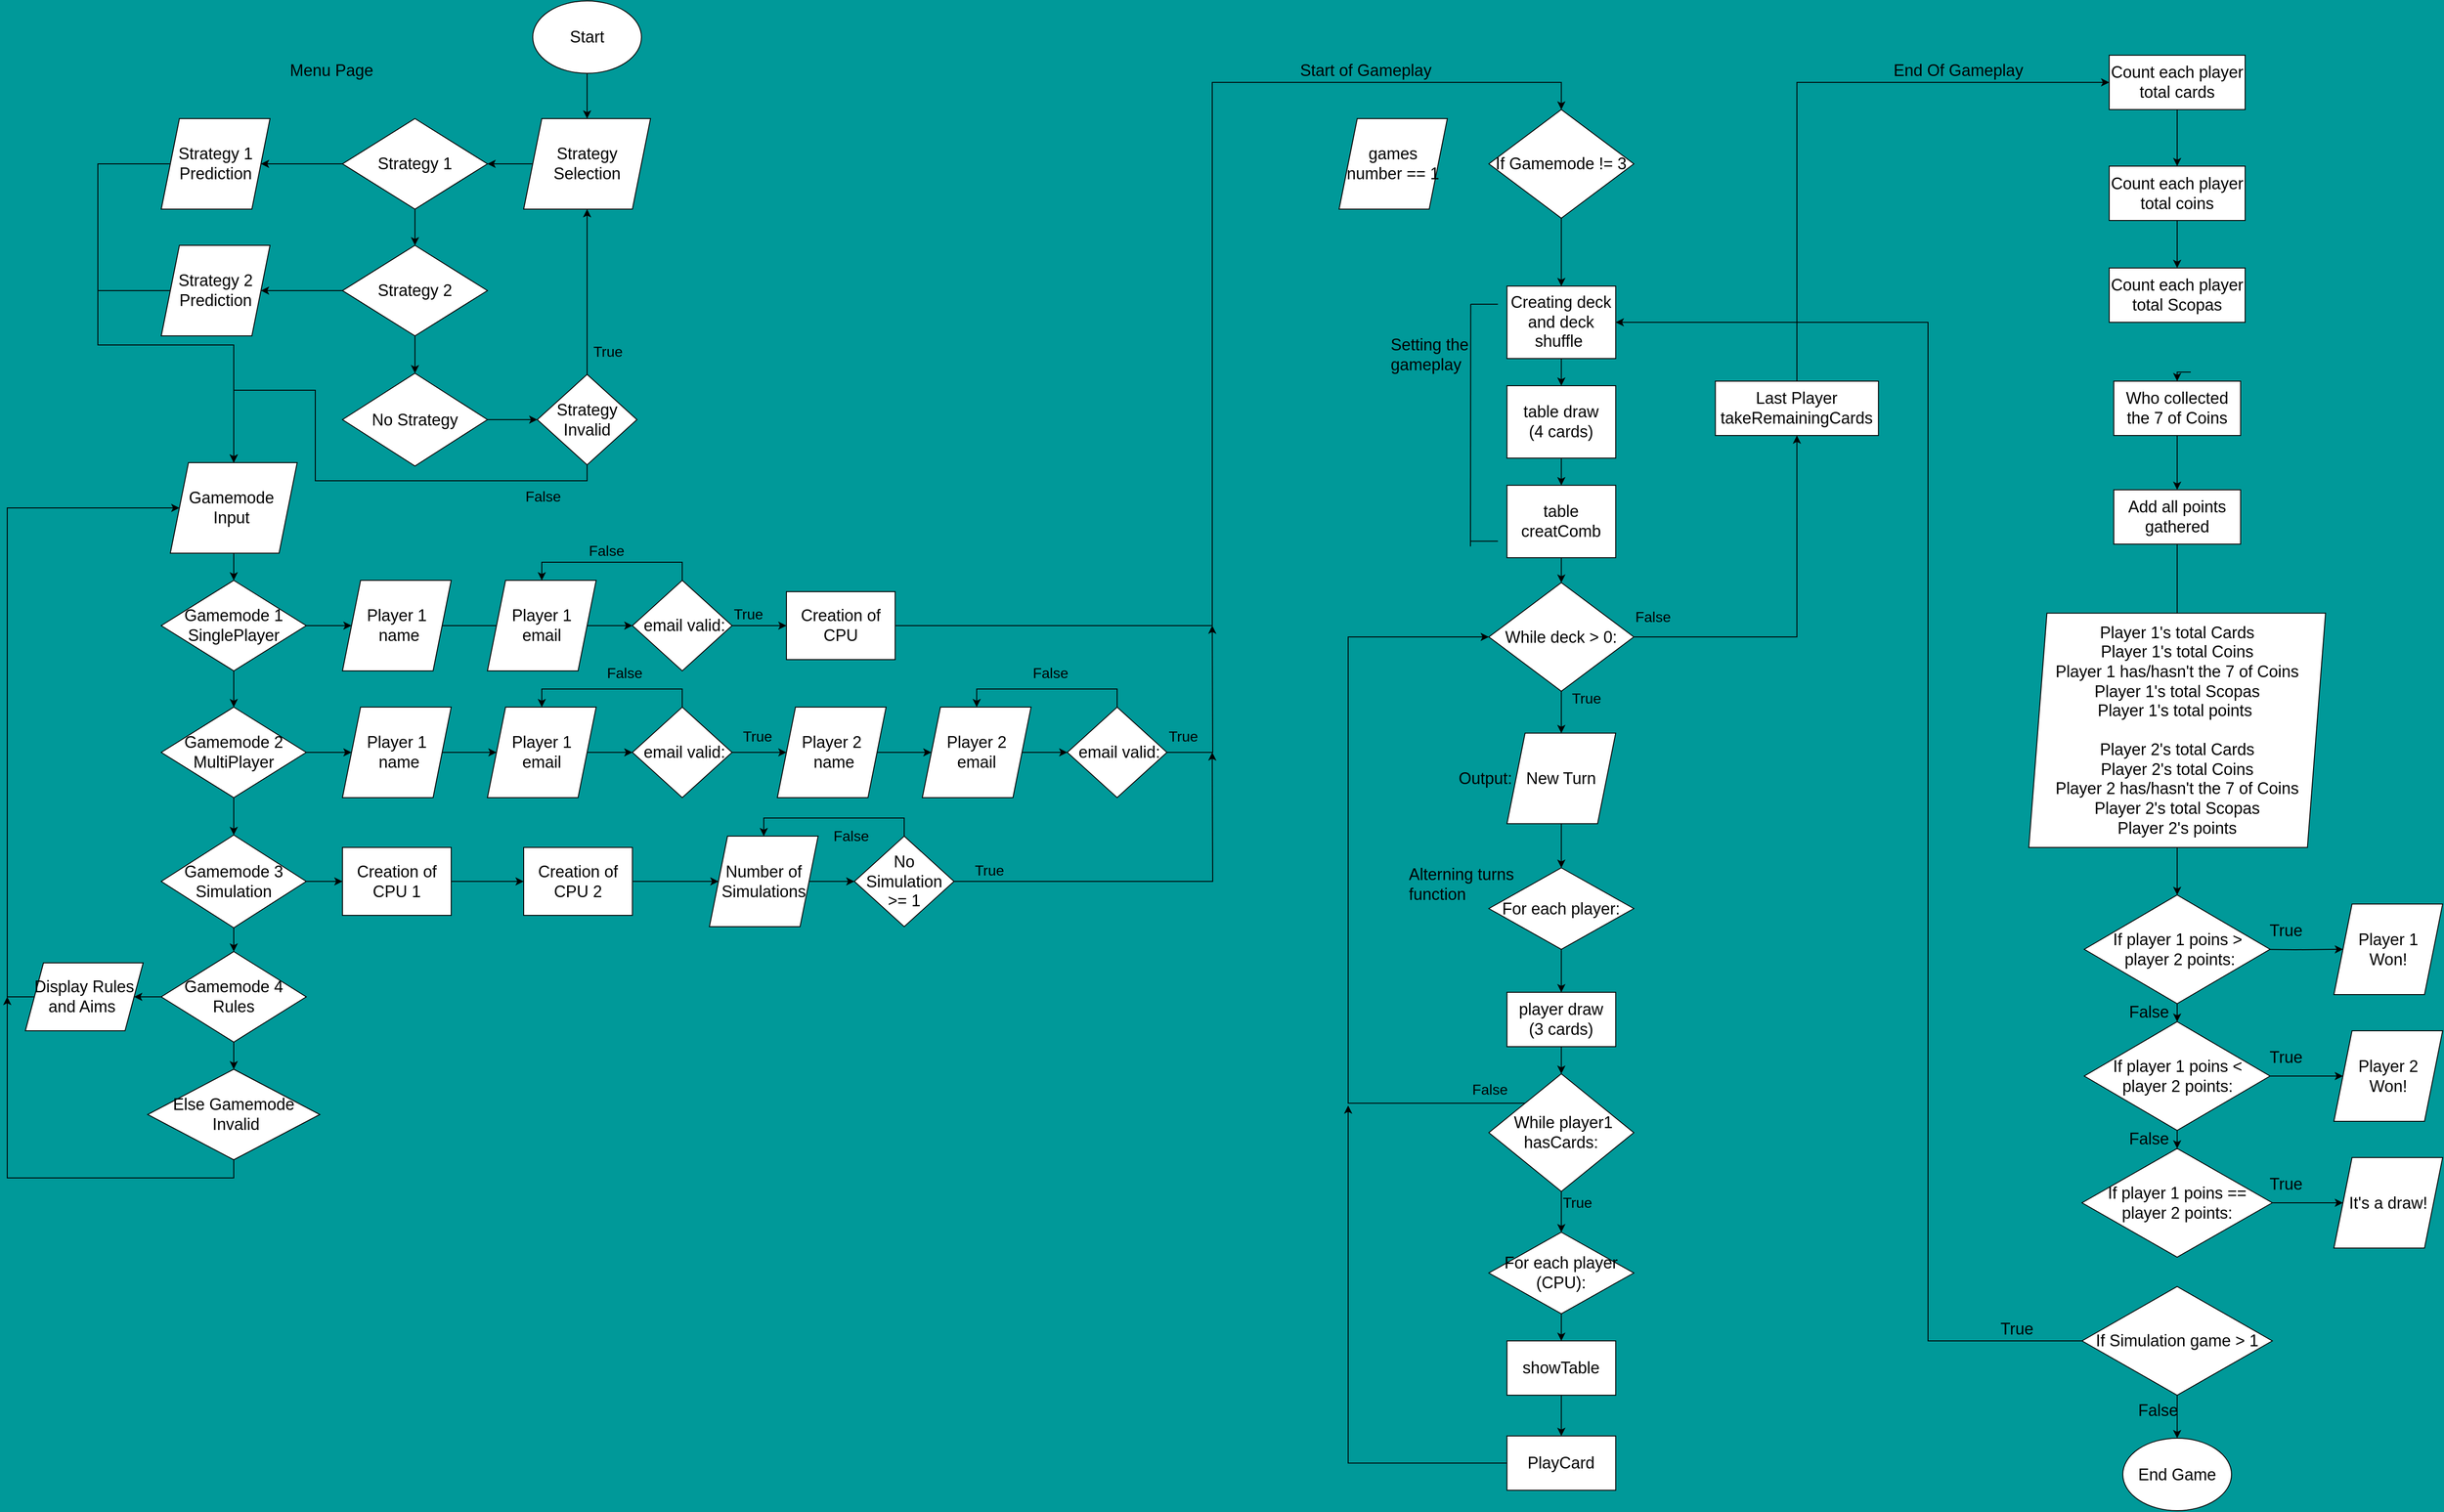 <mxfile version="21.0.6" type="github" pages="5">
  <diagram id="C5RBs43oDa-KdzZeNtuy" name="Scopa Card Game">
    <mxGraphModel dx="1357" dy="1932" grid="1" gridSize="10" guides="1" tooltips="1" connect="1" arrows="1" fold="1" page="1" pageScale="1" pageWidth="827" pageHeight="1169" background="#009999" math="0" shadow="0">
      <root>
        <mxCell id="WIyWlLk6GJQsqaUBKTNV-0" />
        <mxCell id="WIyWlLk6GJQsqaUBKTNV-1" parent="WIyWlLk6GJQsqaUBKTNV-0" />
        <mxCell id="YeGWBvGDF-dvy0_CH280-10" style="edgeStyle=orthogonalEdgeStyle;rounded=0;orthogonalLoop=1;jettySize=auto;html=1;exitX=0.5;exitY=1;exitDx=0;exitDy=0;entryX=0.5;entryY=0;entryDx=0;entryDy=0;" parent="WIyWlLk6GJQsqaUBKTNV-1" source="HH_Q_SZp9m50b5lRNX-O-0" target="YeGWBvGDF-dvy0_CH280-0" edge="1">
          <mxGeometry relative="1" as="geometry" />
        </mxCell>
        <mxCell id="HH_Q_SZp9m50b5lRNX-O-0" value="&lt;font style=&quot;font-size: 18px;&quot;&gt;Start&lt;/font&gt;" style="ellipse;whiteSpace=wrap;html=1;" parent="WIyWlLk6GJQsqaUBKTNV-1" vertex="1">
          <mxGeometry x="940" y="-60" width="120" height="80" as="geometry" />
        </mxCell>
        <mxCell id="lPtxXaYhRmQ_pLQ50HGr-28" style="edgeStyle=orthogonalEdgeStyle;rounded=0;orthogonalLoop=1;jettySize=auto;html=1;exitX=1;exitY=0.5;exitDx=0;exitDy=0;entryX=0.5;entryY=0;entryDx=0;entryDy=0;" edge="1" parent="WIyWlLk6GJQsqaUBKTNV-1" source="HH_Q_SZp9m50b5lRNX-O-3" target="lPtxXaYhRmQ_pLQ50HGr-25">
          <mxGeometry relative="1" as="geometry">
            <Array as="points">
              <mxPoint x="1690" y="630" />
              <mxPoint x="1690" y="30" />
              <mxPoint x="2075" y="30" />
            </Array>
          </mxGeometry>
        </mxCell>
        <mxCell id="HH_Q_SZp9m50b5lRNX-O-3" value="Creation of CPU" style="rounded=0;whiteSpace=wrap;html=1;fontSize=18;" parent="WIyWlLk6GJQsqaUBKTNV-1" vertex="1">
          <mxGeometry x="1220" y="592.5" width="120" height="75" as="geometry" />
        </mxCell>
        <mxCell id="HH_Q_SZp9m50b5lRNX-O-4" value="Gamemode&amp;nbsp;&lt;br&gt;Input&amp;nbsp;" style="shape=parallelogram;perimeter=parallelogramPerimeter;whiteSpace=wrap;html=1;fixedSize=1;fontSize=18;" parent="WIyWlLk6GJQsqaUBKTNV-1" vertex="1">
          <mxGeometry x="540" y="450" width="140" height="100" as="geometry" />
        </mxCell>
        <mxCell id="a4mW-Qo0J0XxIdTDFxQc-3" style="edgeStyle=orthogonalEdgeStyle;rounded=0;orthogonalLoop=1;jettySize=auto;html=1;exitX=0.5;exitY=1;exitDx=0;exitDy=0;entryX=0.5;entryY=0;entryDx=0;entryDy=0;" parent="WIyWlLk6GJQsqaUBKTNV-1" source="HH_Q_SZp9m50b5lRNX-O-7" target="HH_Q_SZp9m50b5lRNX-O-21" edge="1">
          <mxGeometry relative="1" as="geometry" />
        </mxCell>
        <mxCell id="HH_Q_SZp9m50b5lRNX-O-7" value="Gamemode 1&lt;br&gt;SinglePlayer" style="rhombus;whiteSpace=wrap;html=1;fontSize=18;" parent="WIyWlLk6GJQsqaUBKTNV-1" vertex="1">
          <mxGeometry x="530" y="580" width="160" height="100" as="geometry" />
        </mxCell>
        <mxCell id="HH_Q_SZp9m50b5lRNX-O-10" value="" style="endArrow=classic;html=1;rounded=0;fontSize=18;exitX=0.5;exitY=1;exitDx=0;exitDy=0;entryX=0.5;entryY=0;entryDx=0;entryDy=0;" parent="WIyWlLk6GJQsqaUBKTNV-1" source="HH_Q_SZp9m50b5lRNX-O-4" target="HH_Q_SZp9m50b5lRNX-O-7" edge="1">
          <mxGeometry width="50" height="50" relative="1" as="geometry">
            <mxPoint x="609.5" y="550" as="sourcePoint" />
            <mxPoint x="610" y="590" as="targetPoint" />
          </mxGeometry>
        </mxCell>
        <mxCell id="HH_Q_SZp9m50b5lRNX-O-16" value="" style="endArrow=classic;html=1;rounded=0;fontSize=18;exitX=1;exitY=0.5;exitDx=0;exitDy=0;entryX=0;entryY=0.5;entryDx=0;entryDy=0;" parent="WIyWlLk6GJQsqaUBKTNV-1" source="HH_Q_SZp9m50b5lRNX-O-7" target="HH_Q_SZp9m50b5lRNX-O-17" edge="1">
          <mxGeometry width="50" height="50" relative="1" as="geometry">
            <mxPoint x="619.5" y="560" as="sourcePoint" />
            <mxPoint x="620" y="600" as="targetPoint" />
          </mxGeometry>
        </mxCell>
        <mxCell id="HH_Q_SZp9m50b5lRNX-O-19" style="edgeStyle=orthogonalEdgeStyle;rounded=0;orthogonalLoop=1;jettySize=auto;html=1;exitX=1;exitY=0.5;exitDx=0;exitDy=0;entryX=0;entryY=0.5;entryDx=0;entryDy=0;fontSize=18;startArrow=none;" parent="WIyWlLk6GJQsqaUBKTNV-1" source="tfRP4BOYB_MUKid82z_x-2" target="HH_Q_SZp9m50b5lRNX-O-3" edge="1">
          <mxGeometry relative="1" as="geometry" />
        </mxCell>
        <mxCell id="HH_Q_SZp9m50b5lRNX-O-17" value="Player 1&lt;br&gt;&amp;nbsp;name" style="shape=parallelogram;perimeter=parallelogramPerimeter;whiteSpace=wrap;html=1;fixedSize=1;fontSize=18;" parent="WIyWlLk6GJQsqaUBKTNV-1" vertex="1">
          <mxGeometry x="730" y="580" width="120" height="100" as="geometry" />
        </mxCell>
        <mxCell id="a4mW-Qo0J0XxIdTDFxQc-4" style="edgeStyle=orthogonalEdgeStyle;rounded=0;orthogonalLoop=1;jettySize=auto;html=1;exitX=0.5;exitY=1;exitDx=0;exitDy=0;entryX=0.5;entryY=0;entryDx=0;entryDy=0;" parent="WIyWlLk6GJQsqaUBKTNV-1" source="HH_Q_SZp9m50b5lRNX-O-21" target="HH_Q_SZp9m50b5lRNX-O-36" edge="1">
          <mxGeometry relative="1" as="geometry" />
        </mxCell>
        <mxCell id="HH_Q_SZp9m50b5lRNX-O-21" value="Gamemode 2&lt;br&gt;MultiPlayer" style="rhombus;whiteSpace=wrap;html=1;fontSize=18;" parent="WIyWlLk6GJQsqaUBKTNV-1" vertex="1">
          <mxGeometry x="530" y="720" width="160" height="100" as="geometry" />
        </mxCell>
        <mxCell id="HH_Q_SZp9m50b5lRNX-O-23" value="" style="endArrow=classic;html=1;rounded=0;fontSize=18;exitX=1;exitY=0.5;exitDx=0;exitDy=0;entryX=0;entryY=0.5;entryDx=0;entryDy=0;" parent="WIyWlLk6GJQsqaUBKTNV-1" source="HH_Q_SZp9m50b5lRNX-O-21" target="HH_Q_SZp9m50b5lRNX-O-25" edge="1">
          <mxGeometry width="50" height="50" relative="1" as="geometry">
            <mxPoint x="619.5" y="690" as="sourcePoint" />
            <mxPoint x="620" y="730" as="targetPoint" />
          </mxGeometry>
        </mxCell>
        <mxCell id="HH_Q_SZp9m50b5lRNX-O-28" style="edgeStyle=orthogonalEdgeStyle;rounded=0;orthogonalLoop=1;jettySize=auto;html=1;exitX=1;exitY=0.5;exitDx=0;exitDy=0;fontSize=18;entryX=0;entryY=0.5;entryDx=0;entryDy=0;" parent="WIyWlLk6GJQsqaUBKTNV-1" source="HH_Q_SZp9m50b5lRNX-O-25" target="g_fAm4qxgGEfnLktXocE-22" edge="1">
          <mxGeometry relative="1" as="geometry">
            <mxPoint x="940" y="770" as="targetPoint" />
          </mxGeometry>
        </mxCell>
        <mxCell id="HH_Q_SZp9m50b5lRNX-O-25" value="Player 1&lt;br&gt;&amp;nbsp;name" style="shape=parallelogram;perimeter=parallelogramPerimeter;whiteSpace=wrap;html=1;fixedSize=1;fontSize=18;" parent="WIyWlLk6GJQsqaUBKTNV-1" vertex="1">
          <mxGeometry x="730" y="720" width="120" height="100" as="geometry" />
        </mxCell>
        <mxCell id="a4mW-Qo0J0XxIdTDFxQc-6" style="edgeStyle=orthogonalEdgeStyle;rounded=0;orthogonalLoop=1;jettySize=auto;html=1;exitX=1;exitY=0.5;exitDx=0;exitDy=0;entryX=0;entryY=0.5;entryDx=0;entryDy=0;" parent="WIyWlLk6GJQsqaUBKTNV-1" source="HH_Q_SZp9m50b5lRNX-O-35" target="J6nUsC2NRwStbbg_lRBb-2" edge="1">
          <mxGeometry relative="1" as="geometry">
            <mxPoint x="1110" y="880" as="targetPoint" />
          </mxGeometry>
        </mxCell>
        <mxCell id="HH_Q_SZp9m50b5lRNX-O-35" value="Creation of CPU 2" style="rounded=0;whiteSpace=wrap;html=1;fontSize=18;" parent="WIyWlLk6GJQsqaUBKTNV-1" vertex="1">
          <mxGeometry x="930" y="875" width="120" height="75" as="geometry" />
        </mxCell>
        <mxCell id="a4mW-Qo0J0XxIdTDFxQc-7" style="edgeStyle=orthogonalEdgeStyle;rounded=0;orthogonalLoop=1;jettySize=auto;html=1;exitX=0.5;exitY=1;exitDx=0;exitDy=0;" parent="WIyWlLk6GJQsqaUBKTNV-1" source="HH_Q_SZp9m50b5lRNX-O-36" target="HH_Q_SZp9m50b5lRNX-O-43" edge="1">
          <mxGeometry relative="1" as="geometry" />
        </mxCell>
        <mxCell id="HH_Q_SZp9m50b5lRNX-O-36" value="Gamemode 3&lt;br&gt;Simulation" style="rhombus;whiteSpace=wrap;html=1;fontSize=18;" parent="WIyWlLk6GJQsqaUBKTNV-1" vertex="1">
          <mxGeometry x="530" y="861.25" width="160" height="102.5" as="geometry" />
        </mxCell>
        <mxCell id="HH_Q_SZp9m50b5lRNX-O-38" value="" style="endArrow=classic;html=1;rounded=0;fontSize=18;exitX=1;exitY=0.5;exitDx=0;exitDy=0;entryX=0;entryY=0.5;entryDx=0;entryDy=0;" parent="WIyWlLk6GJQsqaUBKTNV-1" source="HH_Q_SZp9m50b5lRNX-O-36" target="HH_Q_SZp9m50b5lRNX-O-42" edge="1">
          <mxGeometry width="50" height="50" relative="1" as="geometry">
            <mxPoint x="619.5" y="820" as="sourcePoint" />
            <mxPoint x="730" y="895" as="targetPoint" />
          </mxGeometry>
        </mxCell>
        <mxCell id="a4mW-Qo0J0XxIdTDFxQc-5" style="edgeStyle=orthogonalEdgeStyle;rounded=0;orthogonalLoop=1;jettySize=auto;html=1;exitX=1;exitY=0.5;exitDx=0;exitDy=0;entryX=0;entryY=0.5;entryDx=0;entryDy=0;" parent="WIyWlLk6GJQsqaUBKTNV-1" source="HH_Q_SZp9m50b5lRNX-O-42" target="HH_Q_SZp9m50b5lRNX-O-35" edge="1">
          <mxGeometry relative="1" as="geometry" />
        </mxCell>
        <mxCell id="HH_Q_SZp9m50b5lRNX-O-42" value="Creation of CPU 1" style="rounded=0;whiteSpace=wrap;html=1;fontSize=18;" parent="WIyWlLk6GJQsqaUBKTNV-1" vertex="1">
          <mxGeometry x="730" y="875" width="120" height="75" as="geometry" />
        </mxCell>
        <mxCell id="g_fAm4qxgGEfnLktXocE-3" style="edgeStyle=orthogonalEdgeStyle;rounded=0;orthogonalLoop=1;jettySize=auto;html=1;exitX=0.5;exitY=1;exitDx=0;exitDy=0;" parent="WIyWlLk6GJQsqaUBKTNV-1" source="wmRBI1XW2gA0O1IVpu8k-0" edge="1">
          <mxGeometry relative="1" as="geometry">
            <mxPoint x="360" y="1040" as="targetPoint" />
            <Array as="points">
              <mxPoint x="610" y="1240" />
              <mxPoint x="360" y="1240" />
            </Array>
          </mxGeometry>
        </mxCell>
        <mxCell id="wmRBI1XW2gA0O1IVpu8k-1" style="edgeStyle=orthogonalEdgeStyle;rounded=0;orthogonalLoop=1;jettySize=auto;html=1;exitX=0.5;exitY=1;exitDx=0;exitDy=0;entryX=0.5;entryY=0;entryDx=0;entryDy=0;" parent="WIyWlLk6GJQsqaUBKTNV-1" source="HH_Q_SZp9m50b5lRNX-O-43" target="wmRBI1XW2gA0O1IVpu8k-0" edge="1">
          <mxGeometry relative="1" as="geometry" />
        </mxCell>
        <mxCell id="lPtxXaYhRmQ_pLQ50HGr-20" style="edgeStyle=orthogonalEdgeStyle;rounded=0;orthogonalLoop=1;jettySize=auto;html=1;exitX=0;exitY=0.5;exitDx=0;exitDy=0;entryX=1;entryY=0.5;entryDx=0;entryDy=0;" edge="1" parent="WIyWlLk6GJQsqaUBKTNV-1" source="HH_Q_SZp9m50b5lRNX-O-43" target="lPtxXaYhRmQ_pLQ50HGr-18">
          <mxGeometry relative="1" as="geometry" />
        </mxCell>
        <mxCell id="HH_Q_SZp9m50b5lRNX-O-43" value="Gamemode 4&lt;br&gt;Rules" style="rhombus;whiteSpace=wrap;html=1;fontSize=18;" parent="WIyWlLk6GJQsqaUBKTNV-1" vertex="1">
          <mxGeometry x="530" y="990" width="160" height="100" as="geometry" />
        </mxCell>
        <mxCell id="tfRP4BOYB_MUKid82z_x-0" style="edgeStyle=orthogonalEdgeStyle;rounded=0;orthogonalLoop=1;jettySize=auto;html=1;exitX=1;exitY=0.5;exitDx=0;exitDy=0;entryX=0;entryY=0.5;entryDx=0;entryDy=0;fontSize=18;" parent="WIyWlLk6GJQsqaUBKTNV-1" source="tfRP4BOYB_MUKid82z_x-1" target="tfRP4BOYB_MUKid82z_x-2" edge="1">
          <mxGeometry relative="1" as="geometry">
            <mxPoint x="920" y="520" as="targetPoint" />
          </mxGeometry>
        </mxCell>
        <mxCell id="tfRP4BOYB_MUKid82z_x-1" value="Player 1&lt;br&gt;email" style="shape=parallelogram;perimeter=parallelogramPerimeter;whiteSpace=wrap;html=1;fixedSize=1;fontSize=18;" parent="WIyWlLk6GJQsqaUBKTNV-1" vertex="1">
          <mxGeometry x="890" y="580" width="120" height="100" as="geometry" />
        </mxCell>
        <mxCell id="tfRP4BOYB_MUKid82z_x-3" value="" style="edgeStyle=orthogonalEdgeStyle;rounded=0;orthogonalLoop=1;jettySize=auto;html=1;exitX=1;exitY=0.5;exitDx=0;exitDy=0;entryX=0;entryY=0.5;entryDx=0;entryDy=0;fontSize=18;endArrow=none;" parent="WIyWlLk6GJQsqaUBKTNV-1" source="HH_Q_SZp9m50b5lRNX-O-17" target="tfRP4BOYB_MUKid82z_x-1" edge="1">
          <mxGeometry relative="1" as="geometry">
            <mxPoint x="820" y="630" as="sourcePoint" />
            <mxPoint x="1180" y="588" as="targetPoint" />
          </mxGeometry>
        </mxCell>
        <mxCell id="tfRP4BOYB_MUKid82z_x-4" style="edgeStyle=orthogonalEdgeStyle;rounded=0;orthogonalLoop=1;jettySize=auto;html=1;exitX=0.5;exitY=0;exitDx=0;exitDy=0;entryX=0.5;entryY=0;entryDx=0;entryDy=0;" parent="WIyWlLk6GJQsqaUBKTNV-1" source="tfRP4BOYB_MUKid82z_x-2" target="tfRP4BOYB_MUKid82z_x-1" edge="1">
          <mxGeometry relative="1" as="geometry" />
        </mxCell>
        <mxCell id="tfRP4BOYB_MUKid82z_x-2" value="&lt;font style=&quot;font-size: 18px;&quot;&gt;&amp;nbsp;email valid:&lt;/font&gt;" style="rhombus;whiteSpace=wrap;html=1;" parent="WIyWlLk6GJQsqaUBKTNV-1" vertex="1">
          <mxGeometry x="1050" y="580" width="110" height="100" as="geometry" />
        </mxCell>
        <mxCell id="g_fAm4qxgGEfnLktXocE-0" value="&lt;font style=&quot;font-size: 16px;&quot;&gt;False&lt;/font&gt;" style="text;whiteSpace=wrap;html=1;fontSize=18;" parent="WIyWlLk6GJQsqaUBKTNV-1" vertex="1">
          <mxGeometry x="1000" y="530" width="50" height="30" as="geometry" />
        </mxCell>
        <mxCell id="g_fAm4qxgGEfnLktXocE-1" value="&lt;font style=&quot;font-size: 16px;&quot;&gt;True&lt;/font&gt;" style="text;whiteSpace=wrap;html=1;fontSize=18;" parent="WIyWlLk6GJQsqaUBKTNV-1" vertex="1">
          <mxGeometry x="1160" y="600" width="50" height="30" as="geometry" />
        </mxCell>
        <mxCell id="g_fAm4qxgGEfnLktXocE-20" style="edgeStyle=orthogonalEdgeStyle;rounded=0;orthogonalLoop=1;jettySize=auto;html=1;exitX=1;exitY=0.5;exitDx=0;exitDy=0;entryX=0;entryY=0.5;entryDx=0;entryDy=0;fontSize=18;startArrow=none;" parent="WIyWlLk6GJQsqaUBKTNV-1" source="g_fAm4qxgGEfnLktXocE-24" target="g_fAm4qxgGEfnLktXocE-28" edge="1">
          <mxGeometry relative="1" as="geometry">
            <mxPoint x="1220" y="770" as="targetPoint" />
          </mxGeometry>
        </mxCell>
        <mxCell id="g_fAm4qxgGEfnLktXocE-21" style="edgeStyle=orthogonalEdgeStyle;rounded=0;orthogonalLoop=1;jettySize=auto;html=1;exitX=1;exitY=0.5;exitDx=0;exitDy=0;entryX=0;entryY=0.5;entryDx=0;entryDy=0;fontSize=18;" parent="WIyWlLk6GJQsqaUBKTNV-1" source="g_fAm4qxgGEfnLktXocE-22" target="g_fAm4qxgGEfnLktXocE-24" edge="1">
          <mxGeometry relative="1" as="geometry">
            <mxPoint x="920" y="660" as="targetPoint" />
          </mxGeometry>
        </mxCell>
        <mxCell id="g_fAm4qxgGEfnLktXocE-22" value="Player 1&lt;br&gt;email" style="shape=parallelogram;perimeter=parallelogramPerimeter;whiteSpace=wrap;html=1;fixedSize=1;fontSize=18;" parent="WIyWlLk6GJQsqaUBKTNV-1" vertex="1">
          <mxGeometry x="890" y="720" width="120" height="100" as="geometry" />
        </mxCell>
        <mxCell id="g_fAm4qxgGEfnLktXocE-23" style="edgeStyle=orthogonalEdgeStyle;rounded=0;orthogonalLoop=1;jettySize=auto;html=1;exitX=0.5;exitY=0;exitDx=0;exitDy=0;entryX=0.5;entryY=0;entryDx=0;entryDy=0;" parent="WIyWlLk6GJQsqaUBKTNV-1" source="g_fAm4qxgGEfnLktXocE-24" target="g_fAm4qxgGEfnLktXocE-22" edge="1">
          <mxGeometry relative="1" as="geometry" />
        </mxCell>
        <mxCell id="g_fAm4qxgGEfnLktXocE-24" value="&lt;font style=&quot;font-size: 18px;&quot;&gt;&amp;nbsp;email valid:&lt;/font&gt;" style="rhombus;whiteSpace=wrap;html=1;" parent="WIyWlLk6GJQsqaUBKTNV-1" vertex="1">
          <mxGeometry x="1050" y="720" width="110" height="100" as="geometry" />
        </mxCell>
        <mxCell id="g_fAm4qxgGEfnLktXocE-25" value="&lt;font style=&quot;font-size: 16px;&quot;&gt;False&lt;/font&gt;" style="text;whiteSpace=wrap;html=1;fontSize=18;" parent="WIyWlLk6GJQsqaUBKTNV-1" vertex="1">
          <mxGeometry x="1020" y="665" width="50" height="30" as="geometry" />
        </mxCell>
        <mxCell id="g_fAm4qxgGEfnLktXocE-26" value="&lt;font style=&quot;font-size: 16px;&quot;&gt;True&lt;/font&gt;" style="text;whiteSpace=wrap;html=1;fontSize=18;" parent="WIyWlLk6GJQsqaUBKTNV-1" vertex="1">
          <mxGeometry x="1170" y="735" width="50" height="30" as="geometry" />
        </mxCell>
        <mxCell id="g_fAm4qxgGEfnLktXocE-27" style="edgeStyle=orthogonalEdgeStyle;rounded=0;orthogonalLoop=1;jettySize=auto;html=1;exitX=1;exitY=0.5;exitDx=0;exitDy=0;fontSize=18;entryX=0;entryY=0.5;entryDx=0;entryDy=0;" parent="WIyWlLk6GJQsqaUBKTNV-1" source="g_fAm4qxgGEfnLktXocE-28" target="g_fAm4qxgGEfnLktXocE-31" edge="1">
          <mxGeometry relative="1" as="geometry">
            <mxPoint x="1420" y="765" as="targetPoint" />
          </mxGeometry>
        </mxCell>
        <mxCell id="g_fAm4qxgGEfnLktXocE-28" value="Player 2&lt;br&gt;&amp;nbsp;name" style="shape=parallelogram;perimeter=parallelogramPerimeter;whiteSpace=wrap;html=1;fixedSize=1;fontSize=18;" parent="WIyWlLk6GJQsqaUBKTNV-1" vertex="1">
          <mxGeometry x="1210" y="720" width="120" height="100" as="geometry" />
        </mxCell>
        <mxCell id="g_fAm4qxgGEfnLktXocE-29" style="edgeStyle=orthogonalEdgeStyle;rounded=0;orthogonalLoop=1;jettySize=auto;html=1;exitX=1;exitY=0.5;exitDx=0;exitDy=0;fontSize=18;startArrow=none;" parent="WIyWlLk6GJQsqaUBKTNV-1" source="g_fAm4qxgGEfnLktXocE-33" edge="1">
          <mxGeometry relative="1" as="geometry">
            <mxPoint x="1690" y="630" as="targetPoint" />
          </mxGeometry>
        </mxCell>
        <mxCell id="g_fAm4qxgGEfnLktXocE-30" style="edgeStyle=orthogonalEdgeStyle;rounded=0;orthogonalLoop=1;jettySize=auto;html=1;exitX=1;exitY=0.5;exitDx=0;exitDy=0;entryX=0;entryY=0.5;entryDx=0;entryDy=0;fontSize=18;" parent="WIyWlLk6GJQsqaUBKTNV-1" source="g_fAm4qxgGEfnLktXocE-31" target="g_fAm4qxgGEfnLktXocE-33" edge="1">
          <mxGeometry relative="1" as="geometry">
            <mxPoint x="1400" y="655" as="targetPoint" />
          </mxGeometry>
        </mxCell>
        <mxCell id="g_fAm4qxgGEfnLktXocE-31" value="Player 2&lt;br&gt;email" style="shape=parallelogram;perimeter=parallelogramPerimeter;whiteSpace=wrap;html=1;fixedSize=1;fontSize=18;" parent="WIyWlLk6GJQsqaUBKTNV-1" vertex="1">
          <mxGeometry x="1370" y="720" width="120" height="100" as="geometry" />
        </mxCell>
        <mxCell id="g_fAm4qxgGEfnLktXocE-32" style="edgeStyle=orthogonalEdgeStyle;rounded=0;orthogonalLoop=1;jettySize=auto;html=1;exitX=0.5;exitY=0;exitDx=0;exitDy=0;entryX=0.5;entryY=0;entryDx=0;entryDy=0;" parent="WIyWlLk6GJQsqaUBKTNV-1" source="g_fAm4qxgGEfnLktXocE-33" target="g_fAm4qxgGEfnLktXocE-31" edge="1">
          <mxGeometry relative="1" as="geometry" />
        </mxCell>
        <mxCell id="g_fAm4qxgGEfnLktXocE-33" value="&lt;font style=&quot;font-size: 18px;&quot;&gt;&amp;nbsp;email valid:&lt;/font&gt;" style="rhombus;whiteSpace=wrap;html=1;" parent="WIyWlLk6GJQsqaUBKTNV-1" vertex="1">
          <mxGeometry x="1530" y="720" width="110" height="100" as="geometry" />
        </mxCell>
        <mxCell id="g_fAm4qxgGEfnLktXocE-34" value="&lt;font style=&quot;font-size: 16px;&quot;&gt;True&lt;/font&gt;" style="text;whiteSpace=wrap;html=1;fontSize=18;" parent="WIyWlLk6GJQsqaUBKTNV-1" vertex="1">
          <mxGeometry x="1640" y="735" width="50" height="30" as="geometry" />
        </mxCell>
        <mxCell id="J6nUsC2NRwStbbg_lRBb-0" style="edgeStyle=orthogonalEdgeStyle;rounded=0;orthogonalLoop=1;jettySize=auto;html=1;exitX=1;exitY=0.5;exitDx=0;exitDy=0;fontSize=18;startArrow=none;" parent="WIyWlLk6GJQsqaUBKTNV-1" source="J6nUsC2NRwStbbg_lRBb-4" edge="1">
          <mxGeometry relative="1" as="geometry">
            <mxPoint x="1690" y="770" as="targetPoint" />
          </mxGeometry>
        </mxCell>
        <mxCell id="J6nUsC2NRwStbbg_lRBb-1" style="edgeStyle=orthogonalEdgeStyle;rounded=0;orthogonalLoop=1;jettySize=auto;html=1;exitX=1;exitY=0.5;exitDx=0;exitDy=0;entryX=0;entryY=0.5;entryDx=0;entryDy=0;fontSize=18;" parent="WIyWlLk6GJQsqaUBKTNV-1" source="J6nUsC2NRwStbbg_lRBb-2" target="J6nUsC2NRwStbbg_lRBb-4" edge="1">
          <mxGeometry relative="1" as="geometry">
            <mxPoint x="1150" y="803.75" as="targetPoint" />
          </mxGeometry>
        </mxCell>
        <mxCell id="J6nUsC2NRwStbbg_lRBb-2" value="Number of Simulations" style="shape=parallelogram;perimeter=parallelogramPerimeter;whiteSpace=wrap;html=1;fixedSize=1;fontSize=18;" parent="WIyWlLk6GJQsqaUBKTNV-1" vertex="1">
          <mxGeometry x="1135" y="862.5" width="120" height="100" as="geometry" />
        </mxCell>
        <mxCell id="J6nUsC2NRwStbbg_lRBb-3" style="edgeStyle=orthogonalEdgeStyle;rounded=0;orthogonalLoop=1;jettySize=auto;html=1;exitX=0.5;exitY=0;exitDx=0;exitDy=0;entryX=0.5;entryY=0;entryDx=0;entryDy=0;" parent="WIyWlLk6GJQsqaUBKTNV-1" source="J6nUsC2NRwStbbg_lRBb-4" target="J6nUsC2NRwStbbg_lRBb-2" edge="1">
          <mxGeometry relative="1" as="geometry" />
        </mxCell>
        <mxCell id="J6nUsC2NRwStbbg_lRBb-4" value="&lt;span style=&quot;font-size: 18px;&quot;&gt;No Simulation &amp;gt;= 1&lt;/span&gt;" style="rhombus;whiteSpace=wrap;html=1;" parent="WIyWlLk6GJQsqaUBKTNV-1" vertex="1">
          <mxGeometry x="1295" y="862.5" width="110" height="100" as="geometry" />
        </mxCell>
        <mxCell id="J6nUsC2NRwStbbg_lRBb-5" value="&lt;font style=&quot;font-size: 16px;&quot;&gt;False&lt;/font&gt;" style="text;whiteSpace=wrap;html=1;fontSize=18;" parent="WIyWlLk6GJQsqaUBKTNV-1" vertex="1">
          <mxGeometry x="1270" y="845" width="50" height="30" as="geometry" />
        </mxCell>
        <mxCell id="J6nUsC2NRwStbbg_lRBb-6" value="&lt;font style=&quot;font-size: 16px;&quot;&gt;True&lt;/font&gt;" style="text;whiteSpace=wrap;html=1;fontSize=18;" parent="WIyWlLk6GJQsqaUBKTNV-1" vertex="1">
          <mxGeometry x="1426" y="882.5" width="50" height="30" as="geometry" />
        </mxCell>
        <mxCell id="YeGWBvGDF-dvy0_CH280-11" style="edgeStyle=orthogonalEdgeStyle;rounded=0;orthogonalLoop=1;jettySize=auto;html=1;exitX=0;exitY=0.5;exitDx=0;exitDy=0;entryX=1;entryY=0.5;entryDx=0;entryDy=0;" parent="WIyWlLk6GJQsqaUBKTNV-1" source="YeGWBvGDF-dvy0_CH280-0" target="YeGWBvGDF-dvy0_CH280-2" edge="1">
          <mxGeometry relative="1" as="geometry" />
        </mxCell>
        <mxCell id="YeGWBvGDF-dvy0_CH280-0" value="Strategy Selection" style="shape=parallelogram;perimeter=parallelogramPerimeter;whiteSpace=wrap;html=1;fixedSize=1;fontSize=18;" parent="WIyWlLk6GJQsqaUBKTNV-1" vertex="1">
          <mxGeometry x="930" y="70" width="140" height="100" as="geometry" />
        </mxCell>
        <mxCell id="YeGWBvGDF-dvy0_CH280-1" style="edgeStyle=orthogonalEdgeStyle;rounded=0;orthogonalLoop=1;jettySize=auto;html=1;exitX=0.5;exitY=1;exitDx=0;exitDy=0;entryX=0.5;entryY=0;entryDx=0;entryDy=0;" parent="WIyWlLk6GJQsqaUBKTNV-1" source="YeGWBvGDF-dvy0_CH280-2" target="YeGWBvGDF-dvy0_CH280-4" edge="1">
          <mxGeometry relative="1" as="geometry" />
        </mxCell>
        <mxCell id="hiqK_q8E5ouLZYj6ZJDG-6" style="edgeStyle=orthogonalEdgeStyle;rounded=0;orthogonalLoop=1;jettySize=auto;html=1;exitX=0;exitY=0.5;exitDx=0;exitDy=0;entryX=1;entryY=0.5;entryDx=0;entryDy=0;" parent="WIyWlLk6GJQsqaUBKTNV-1" source="YeGWBvGDF-dvy0_CH280-2" target="OLSodcF-RHbEvANPN67J-0" edge="1">
          <mxGeometry relative="1" as="geometry">
            <mxPoint x="690" y="120" as="targetPoint" />
          </mxGeometry>
        </mxCell>
        <mxCell id="YeGWBvGDF-dvy0_CH280-2" value="Strategy 1" style="rhombus;whiteSpace=wrap;html=1;fontSize=18;" parent="WIyWlLk6GJQsqaUBKTNV-1" vertex="1">
          <mxGeometry x="730" y="70" width="160" height="100" as="geometry" />
        </mxCell>
        <mxCell id="YeGWBvGDF-dvy0_CH280-3" style="edgeStyle=orthogonalEdgeStyle;rounded=0;orthogonalLoop=1;jettySize=auto;html=1;exitX=0.5;exitY=1;exitDx=0;exitDy=0;entryX=0.5;entryY=0;entryDx=0;entryDy=0;" parent="WIyWlLk6GJQsqaUBKTNV-1" source="YeGWBvGDF-dvy0_CH280-4" target="YeGWBvGDF-dvy0_CH280-6" edge="1">
          <mxGeometry relative="1" as="geometry" />
        </mxCell>
        <mxCell id="hiqK_q8E5ouLZYj6ZJDG-5" style="edgeStyle=orthogonalEdgeStyle;rounded=0;orthogonalLoop=1;jettySize=auto;html=1;exitX=0;exitY=0.5;exitDx=0;exitDy=0;entryX=1;entryY=0.5;entryDx=0;entryDy=0;" parent="WIyWlLk6GJQsqaUBKTNV-1" source="YeGWBvGDF-dvy0_CH280-4" target="OLSodcF-RHbEvANPN67J-13" edge="1">
          <mxGeometry relative="1" as="geometry">
            <mxPoint x="690" y="260" as="targetPoint" />
          </mxGeometry>
        </mxCell>
        <mxCell id="YeGWBvGDF-dvy0_CH280-4" value="Strategy 2" style="rhombus;whiteSpace=wrap;html=1;fontSize=18;" parent="WIyWlLk6GJQsqaUBKTNV-1" vertex="1">
          <mxGeometry x="730" y="210" width="160" height="100" as="geometry" />
        </mxCell>
        <mxCell id="hiqK_q8E5ouLZYj6ZJDG-14" style="edgeStyle=orthogonalEdgeStyle;rounded=0;orthogonalLoop=1;jettySize=auto;html=1;exitX=1;exitY=0.5;exitDx=0;exitDy=0;entryX=0;entryY=0.5;entryDx=0;entryDy=0;" parent="WIyWlLk6GJQsqaUBKTNV-1" source="YeGWBvGDF-dvy0_CH280-6" target="hiqK_q8E5ouLZYj6ZJDG-13" edge="1">
          <mxGeometry relative="1" as="geometry" />
        </mxCell>
        <mxCell id="YeGWBvGDF-dvy0_CH280-6" value="No Strategy" style="rhombus;whiteSpace=wrap;html=1;fontSize=18;" parent="WIyWlLk6GJQsqaUBKTNV-1" vertex="1">
          <mxGeometry x="730" y="351.25" width="160" height="102.5" as="geometry" />
        </mxCell>
        <mxCell id="ic1z0VXb14ZqtnYiiZXd-0" style="edgeStyle=orthogonalEdgeStyle;rounded=0;orthogonalLoop=1;jettySize=auto;html=1;exitX=0;exitY=0.5;exitDx=0;exitDy=0;entryX=0.5;entryY=0;entryDx=0;entryDy=0;" parent="WIyWlLk6GJQsqaUBKTNV-1" source="OLSodcF-RHbEvANPN67J-0" target="HH_Q_SZp9m50b5lRNX-O-4" edge="1">
          <mxGeometry relative="1" as="geometry">
            <Array as="points">
              <mxPoint x="460" y="120" />
              <mxPoint x="460" y="320" />
              <mxPoint x="610" y="320" />
            </Array>
            <mxPoint x="480" y="120" as="sourcePoint" />
          </mxGeometry>
        </mxCell>
        <mxCell id="ic1z0VXb14ZqtnYiiZXd-1" style="edgeStyle=orthogonalEdgeStyle;rounded=0;orthogonalLoop=1;jettySize=auto;html=1;exitX=0;exitY=0.5;exitDx=0;exitDy=0;entryX=0.5;entryY=0;entryDx=0;entryDy=0;" parent="WIyWlLk6GJQsqaUBKTNV-1" source="OLSodcF-RHbEvANPN67J-13" target="HH_Q_SZp9m50b5lRNX-O-4" edge="1">
          <mxGeometry relative="1" as="geometry">
            <Array as="points">
              <mxPoint x="460" y="260" />
              <mxPoint x="460" y="320" />
              <mxPoint x="610" y="320" />
            </Array>
            <mxPoint x="480" y="260" as="sourcePoint" />
          </mxGeometry>
        </mxCell>
        <mxCell id="hiqK_q8E5ouLZYj6ZJDG-15" style="edgeStyle=orthogonalEdgeStyle;rounded=0;orthogonalLoop=1;jettySize=auto;html=1;exitX=0.5;exitY=0;exitDx=0;exitDy=0;entryX=0.5;entryY=1;entryDx=0;entryDy=0;" parent="WIyWlLk6GJQsqaUBKTNV-1" source="hiqK_q8E5ouLZYj6ZJDG-13" target="YeGWBvGDF-dvy0_CH280-0" edge="1">
          <mxGeometry relative="1" as="geometry" />
        </mxCell>
        <mxCell id="6V3KA9wj_s8eHBqg6Mto-1" style="edgeStyle=orthogonalEdgeStyle;rounded=0;orthogonalLoop=1;jettySize=auto;html=1;exitX=0.5;exitY=1;exitDx=0;exitDy=0;entryX=0.5;entryY=0;entryDx=0;entryDy=0;" parent="WIyWlLk6GJQsqaUBKTNV-1" source="hiqK_q8E5ouLZYj6ZJDG-13" target="HH_Q_SZp9m50b5lRNX-O-4" edge="1">
          <mxGeometry relative="1" as="geometry">
            <mxPoint x="620" y="400" as="targetPoint" />
            <Array as="points">
              <mxPoint x="1000" y="470" />
              <mxPoint x="700" y="470" />
              <mxPoint x="700" y="370" />
              <mxPoint x="610" y="370" />
            </Array>
          </mxGeometry>
        </mxCell>
        <mxCell id="hiqK_q8E5ouLZYj6ZJDG-13" value="&lt;font style=&quot;font-size: 18px;&quot;&gt;Strategy Invalid&lt;/font&gt;" style="rhombus;whiteSpace=wrap;html=1;" parent="WIyWlLk6GJQsqaUBKTNV-1" vertex="1">
          <mxGeometry x="945" y="352.5" width="110" height="100" as="geometry" />
        </mxCell>
        <mxCell id="hiqK_q8E5ouLZYj6ZJDG-16" value="&lt;font style=&quot;font-size: 16px;&quot;&gt;True&lt;/font&gt;" style="text;whiteSpace=wrap;html=1;fontSize=18;" parent="WIyWlLk6GJQsqaUBKTNV-1" vertex="1">
          <mxGeometry x="1005" y="310" width="50" height="30" as="geometry" />
        </mxCell>
        <mxCell id="hiqK_q8E5ouLZYj6ZJDG-19" value="&lt;font style=&quot;font-size: 16px;&quot;&gt;False&lt;/font&gt;" style="text;whiteSpace=wrap;html=1;fontSize=18;" parent="WIyWlLk6GJQsqaUBKTNV-1" vertex="1">
          <mxGeometry x="930" y="470" width="50" height="30" as="geometry" />
        </mxCell>
        <mxCell id="wmRBI1XW2gA0O1IVpu8k-0" value="Else Gamemode&lt;br&gt;&amp;nbsp;Invalid" style="rhombus;whiteSpace=wrap;html=1;fontSize=18;" parent="WIyWlLk6GJQsqaUBKTNV-1" vertex="1">
          <mxGeometry x="515" y="1120" width="190" height="100" as="geometry" />
        </mxCell>
        <mxCell id="As7zYQ27ajiBxiVSNyG--0" style="edgeStyle=orthogonalEdgeStyle;rounded=0;orthogonalLoop=1;jettySize=auto;html=1;exitX=0.5;exitY=1;exitDx=0;exitDy=0;fontSize=18;entryX=0.5;entryY=0;entryDx=0;entryDy=0;" parent="WIyWlLk6GJQsqaUBKTNV-1" source="As7zYQ27ajiBxiVSNyG--1" target="As7zYQ27ajiBxiVSNyG--3" edge="1">
          <mxGeometry relative="1" as="geometry">
            <mxPoint x="2075.28" y="405" as="targetPoint" />
          </mxGeometry>
        </mxCell>
        <mxCell id="As7zYQ27ajiBxiVSNyG--1" value="Creating deck and deck shuffle&amp;nbsp;" style="rounded=0;whiteSpace=wrap;html=1;fontSize=18;" parent="WIyWlLk6GJQsqaUBKTNV-1" vertex="1">
          <mxGeometry x="2015.28" y="255" width="120" height="80" as="geometry" />
        </mxCell>
        <mxCell id="As7zYQ27ajiBxiVSNyG--2" style="edgeStyle=orthogonalEdgeStyle;rounded=0;orthogonalLoop=1;jettySize=auto;html=1;exitX=0.5;exitY=1;exitDx=0;exitDy=0;fontSize=18;entryX=0.5;entryY=0;entryDx=0;entryDy=0;" parent="WIyWlLk6GJQsqaUBKTNV-1" source="As7zYQ27ajiBxiVSNyG--3" target="As7zYQ27ajiBxiVSNyG--5" edge="1">
          <mxGeometry relative="1" as="geometry">
            <mxPoint x="2075.28" y="545" as="targetPoint" />
          </mxGeometry>
        </mxCell>
        <mxCell id="As7zYQ27ajiBxiVSNyG--3" value="table draw &lt;br&gt;(4 cards)" style="rounded=0;whiteSpace=wrap;html=1;fontSize=18;" parent="WIyWlLk6GJQsqaUBKTNV-1" vertex="1">
          <mxGeometry x="2015.28" y="365" width="120" height="80" as="geometry" />
        </mxCell>
        <mxCell id="As7zYQ27ajiBxiVSNyG--4" style="edgeStyle=orthogonalEdgeStyle;rounded=0;orthogonalLoop=1;jettySize=auto;html=1;exitX=0.5;exitY=1;exitDx=0;exitDy=0;fontSize=18;entryX=0.5;entryY=0;entryDx=0;entryDy=0;" parent="WIyWlLk6GJQsqaUBKTNV-1" source="As7zYQ27ajiBxiVSNyG--5" target="As7zYQ27ajiBxiVSNyG--10" edge="1">
          <mxGeometry relative="1" as="geometry">
            <mxPoint x="2075.28" y="582.5" as="targetPoint" />
          </mxGeometry>
        </mxCell>
        <mxCell id="As7zYQ27ajiBxiVSNyG--5" value="table creatComb" style="rounded=0;whiteSpace=wrap;html=1;fontSize=18;" parent="WIyWlLk6GJQsqaUBKTNV-1" vertex="1">
          <mxGeometry x="2015.28" y="475" width="120" height="80" as="geometry" />
        </mxCell>
        <mxCell id="As7zYQ27ajiBxiVSNyG--8" style="edgeStyle=orthogonalEdgeStyle;rounded=0;orthogonalLoop=1;jettySize=auto;html=1;entryX=0.5;entryY=0;entryDx=0;entryDy=0;" parent="WIyWlLk6GJQsqaUBKTNV-1" source="As7zYQ27ajiBxiVSNyG--10" target="OLSodcF-RHbEvANPN67J-12" edge="1">
          <mxGeometry relative="1" as="geometry">
            <mxPoint x="2125.28" y="732.5" as="targetPoint" />
          </mxGeometry>
        </mxCell>
        <mxCell id="As7zYQ27ajiBxiVSNyG--9" style="edgeStyle=orthogonalEdgeStyle;rounded=0;orthogonalLoop=1;jettySize=auto;html=1;exitX=1;exitY=0.5;exitDx=0;exitDy=0;entryX=0.5;entryY=1;entryDx=0;entryDy=0;" parent="WIyWlLk6GJQsqaUBKTNV-1" source="As7zYQ27ajiBxiVSNyG--10" target="As7zYQ27ajiBxiVSNyG--91" edge="1">
          <mxGeometry relative="1" as="geometry" />
        </mxCell>
        <mxCell id="As7zYQ27ajiBxiVSNyG--10" value="&lt;font style=&quot;font-size: 18px;&quot;&gt;While deck &amp;gt; 0:&lt;/font&gt;" style="rhombus;whiteSpace=wrap;html=1;" parent="WIyWlLk6GJQsqaUBKTNV-1" vertex="1">
          <mxGeometry x="1995.28" y="582.5" width="160" height="120" as="geometry" />
        </mxCell>
        <mxCell id="As7zYQ27ajiBxiVSNyG--11" style="edgeStyle=orthogonalEdgeStyle;rounded=0;orthogonalLoop=1;jettySize=auto;html=1;entryX=0;entryY=0.5;entryDx=0;entryDy=0;fontSize=18;exitX=0;exitY=0;exitDx=0;exitDy=0;" parent="WIyWlLk6GJQsqaUBKTNV-1" source="As7zYQ27ajiBxiVSNyG--59" target="As7zYQ27ajiBxiVSNyG--10" edge="1">
          <mxGeometry relative="1" as="geometry">
            <mxPoint x="1835.28" y="1252.5" as="sourcePoint" />
            <Array as="points">
              <mxPoint x="1840" y="1157" />
              <mxPoint x="1840" y="643" />
            </Array>
          </mxGeometry>
        </mxCell>
        <mxCell id="As7zYQ27ajiBxiVSNyG--12" value="Setting the gameplay" style="text;whiteSpace=wrap;html=1;fontSize=18;" parent="WIyWlLk6GJQsqaUBKTNV-1" vertex="1">
          <mxGeometry x="1885.28" y="302.5" width="120" height="50" as="geometry" />
        </mxCell>
        <mxCell id="As7zYQ27ajiBxiVSNyG--14" style="edgeStyle=orthogonalEdgeStyle;rounded=0;orthogonalLoop=1;jettySize=auto;html=1;exitX=0.5;exitY=1;exitDx=0;exitDy=0;entryX=0.5;entryY=0;entryDx=0;entryDy=0;fontSize=18;" parent="WIyWlLk6GJQsqaUBKTNV-1" source="As7zYQ27ajiBxiVSNyG--16" target="As7zYQ27ajiBxiVSNyG--20" edge="1">
          <mxGeometry relative="1" as="geometry" />
        </mxCell>
        <mxCell id="As7zYQ27ajiBxiVSNyG--16" value="Count each player total cards" style="rounded=0;whiteSpace=wrap;html=1;fontSize=18;" parent="WIyWlLk6GJQsqaUBKTNV-1" vertex="1">
          <mxGeometry x="2680" width="150" height="60" as="geometry" />
        </mxCell>
        <mxCell id="lPtxXaYhRmQ_pLQ50HGr-1" style="edgeStyle=orthogonalEdgeStyle;rounded=0;orthogonalLoop=1;jettySize=auto;html=1;entryX=0.5;entryY=0;entryDx=0;entryDy=0;" edge="1" parent="WIyWlLk6GJQsqaUBKTNV-1" target="As7zYQ27ajiBxiVSNyG--72">
          <mxGeometry relative="1" as="geometry">
            <mxPoint x="2770" y="350" as="sourcePoint" />
          </mxGeometry>
        </mxCell>
        <mxCell id="As7zYQ27ajiBxiVSNyG--18" value="Count each player total Scopas" style="rounded=0;whiteSpace=wrap;html=1;fontSize=18;" parent="WIyWlLk6GJQsqaUBKTNV-1" vertex="1">
          <mxGeometry x="2680" y="235" width="150" height="60" as="geometry" />
        </mxCell>
        <mxCell id="lPtxXaYhRmQ_pLQ50HGr-0" style="edgeStyle=orthogonalEdgeStyle;rounded=0;orthogonalLoop=1;jettySize=auto;html=1;exitX=0.5;exitY=1;exitDx=0;exitDy=0;entryX=0.5;entryY=0;entryDx=0;entryDy=0;" edge="1" parent="WIyWlLk6GJQsqaUBKTNV-1" source="As7zYQ27ajiBxiVSNyG--20" target="As7zYQ27ajiBxiVSNyG--18">
          <mxGeometry relative="1" as="geometry" />
        </mxCell>
        <mxCell id="As7zYQ27ajiBxiVSNyG--20" value="Count each player total coins" style="rounded=0;whiteSpace=wrap;html=1;fontSize=18;" parent="WIyWlLk6GJQsqaUBKTNV-1" vertex="1">
          <mxGeometry x="2680" y="122.5" width="150" height="60" as="geometry" />
        </mxCell>
        <mxCell id="As7zYQ27ajiBxiVSNyG--23" value="Add all points gathered" style="rounded=0;whiteSpace=wrap;html=1;fontSize=18;" parent="WIyWlLk6GJQsqaUBKTNV-1" vertex="1">
          <mxGeometry x="2685" y="480" width="140" height="60" as="geometry" />
        </mxCell>
        <mxCell id="As7zYQ27ajiBxiVSNyG--24" style="edgeStyle=orthogonalEdgeStyle;rounded=0;orthogonalLoop=1;jettySize=auto;html=1;exitX=1;exitY=0.5;exitDx=0;exitDy=0;entryX=0;entryY=0.5;entryDx=0;entryDy=0;fontSize=18;" parent="WIyWlLk6GJQsqaUBKTNV-1" target="OLSodcF-RHbEvANPN67J-1" edge="1">
          <mxGeometry relative="1" as="geometry">
            <mxPoint x="2892.5" y="987.5" as="targetPoint" />
            <mxPoint x="2842.5" y="987.5" as="sourcePoint" />
          </mxGeometry>
        </mxCell>
        <mxCell id="lPtxXaYhRmQ_pLQ50HGr-4" style="edgeStyle=orthogonalEdgeStyle;rounded=0;orthogonalLoop=1;jettySize=auto;html=1;exitX=0.5;exitY=1;exitDx=0;exitDy=0;entryX=0.5;entryY=0;entryDx=0;entryDy=0;" edge="1" parent="WIyWlLk6GJQsqaUBKTNV-1" source="As7zYQ27ajiBxiVSNyG--26" target="As7zYQ27ajiBxiVSNyG--30">
          <mxGeometry relative="1" as="geometry" />
        </mxCell>
        <mxCell id="As7zYQ27ajiBxiVSNyG--26" value="&lt;span style=&quot;font-size: 18px;&quot;&gt;If player 1 poins &amp;gt;&lt;br&gt;&amp;nbsp;player 2 points:&lt;/span&gt;" style="rhombus;whiteSpace=wrap;html=1;" parent="WIyWlLk6GJQsqaUBKTNV-1" vertex="1">
          <mxGeometry x="2652.5" y="927.5" width="205" height="120" as="geometry" />
        </mxCell>
        <mxCell id="As7zYQ27ajiBxiVSNyG--28" style="edgeStyle=orthogonalEdgeStyle;rounded=0;orthogonalLoop=1;jettySize=auto;html=1;exitX=1;exitY=0.5;exitDx=0;exitDy=0;entryX=0;entryY=0.5;entryDx=0;entryDy=0;" parent="WIyWlLk6GJQsqaUBKTNV-1" source="As7zYQ27ajiBxiVSNyG--30" target="OLSodcF-RHbEvANPN67J-14" edge="1">
          <mxGeometry relative="1" as="geometry">
            <mxPoint x="2892.5" y="1127.5" as="targetPoint" />
          </mxGeometry>
        </mxCell>
        <mxCell id="lPtxXaYhRmQ_pLQ50HGr-5" style="edgeStyle=orthogonalEdgeStyle;rounded=0;orthogonalLoop=1;jettySize=auto;html=1;exitX=0.5;exitY=1;exitDx=0;exitDy=0;entryX=0.5;entryY=0;entryDx=0;entryDy=0;" edge="1" parent="WIyWlLk6GJQsqaUBKTNV-1" source="As7zYQ27ajiBxiVSNyG--30" target="As7zYQ27ajiBxiVSNyG--33">
          <mxGeometry relative="1" as="geometry" />
        </mxCell>
        <mxCell id="As7zYQ27ajiBxiVSNyG--30" value="&lt;span style=&quot;font-size: 18px;&quot;&gt;If player 1 poins &amp;lt;&lt;br&gt;player 2 points:&lt;/span&gt;" style="rhombus;whiteSpace=wrap;html=1;" parent="WIyWlLk6GJQsqaUBKTNV-1" vertex="1">
          <mxGeometry x="2652.5" y="1067.5" width="205" height="120" as="geometry" />
        </mxCell>
        <mxCell id="As7zYQ27ajiBxiVSNyG--32" value="" style="edgeStyle=orthogonalEdgeStyle;rounded=0;orthogonalLoop=1;jettySize=auto;html=1;entryX=0;entryY=0.5;entryDx=0;entryDy=0;" parent="WIyWlLk6GJQsqaUBKTNV-1" source="As7zYQ27ajiBxiVSNyG--33" target="OLSodcF-RHbEvANPN67J-15" edge="1">
          <mxGeometry relative="1" as="geometry">
            <mxPoint x="2892.5" y="1267.556" as="targetPoint" />
          </mxGeometry>
        </mxCell>
        <mxCell id="As7zYQ27ajiBxiVSNyG--33" value="&lt;span style=&quot;font-size: 18px;&quot;&gt;If player 1 poins == &lt;br&gt;player 2 points:&lt;/span&gt;" style="rhombus;whiteSpace=wrap;html=1;" parent="WIyWlLk6GJQsqaUBKTNV-1" vertex="1">
          <mxGeometry x="2650" y="1207.5" width="210" height="120" as="geometry" />
        </mxCell>
        <mxCell id="As7zYQ27ajiBxiVSNyG--48" value="True" style="text;whiteSpace=wrap;html=1;fontSize=18;" parent="WIyWlLk6GJQsqaUBKTNV-1" vertex="1">
          <mxGeometry x="2855" y="950" width="45" height="30" as="geometry" />
        </mxCell>
        <mxCell id="As7zYQ27ajiBxiVSNyG--49" value="True" style="text;whiteSpace=wrap;html=1;fontSize=18;" parent="WIyWlLk6GJQsqaUBKTNV-1" vertex="1">
          <mxGeometry x="2855" y="1090" width="45" height="30" as="geometry" />
        </mxCell>
        <mxCell id="As7zYQ27ajiBxiVSNyG--50" value="True" style="text;whiteSpace=wrap;html=1;fontSize=18;" parent="WIyWlLk6GJQsqaUBKTNV-1" vertex="1">
          <mxGeometry x="2855" y="1230" width="45" height="30" as="geometry" />
        </mxCell>
        <mxCell id="As7zYQ27ajiBxiVSNyG--51" value="Alterning turns function" style="text;whiteSpace=wrap;html=1;fontSize=18;" parent="WIyWlLk6GJQsqaUBKTNV-1" vertex="1">
          <mxGeometry x="1905.28" y="887.5" width="120" height="50" as="geometry" />
        </mxCell>
        <mxCell id="As7zYQ27ajiBxiVSNyG--52" value="&lt;font style=&quot;font-size: 16px;&quot;&gt;True&lt;/font&gt;" style="text;whiteSpace=wrap;html=1;fontSize=18;" parent="WIyWlLk6GJQsqaUBKTNV-1" vertex="1">
          <mxGeometry x="2085.28" y="692.5" width="50" height="30" as="geometry" />
        </mxCell>
        <mxCell id="As7zYQ27ajiBxiVSNyG--53" value="&lt;font style=&quot;font-size: 16px;&quot;&gt;False&lt;/font&gt;" style="text;whiteSpace=wrap;html=1;fontSize=18;" parent="WIyWlLk6GJQsqaUBKTNV-1" vertex="1">
          <mxGeometry x="2155.28" y="602.5" width="50" height="30" as="geometry" />
        </mxCell>
        <mxCell id="As7zYQ27ajiBxiVSNyG--54" style="edgeStyle=orthogonalEdgeStyle;rounded=0;orthogonalLoop=1;jettySize=auto;html=1;exitX=0.5;exitY=1;exitDx=0;exitDy=0;entryX=0.5;entryY=0;entryDx=0;entryDy=0;" parent="WIyWlLk6GJQsqaUBKTNV-1" source="As7zYQ27ajiBxiVSNyG--55" target="As7zYQ27ajiBxiVSNyG--63" edge="1">
          <mxGeometry relative="1" as="geometry" />
        </mxCell>
        <mxCell id="As7zYQ27ajiBxiVSNyG--55" value="&lt;font style=&quot;font-size: 18px;&quot;&gt;For each player:&lt;/font&gt;" style="rhombus;whiteSpace=wrap;html=1;" parent="WIyWlLk6GJQsqaUBKTNV-1" vertex="1">
          <mxGeometry x="1995.28" y="897.5" width="160" height="90" as="geometry" />
        </mxCell>
        <mxCell id="As7zYQ27ajiBxiVSNyG--58" style="edgeStyle=orthogonalEdgeStyle;rounded=0;orthogonalLoop=1;jettySize=auto;html=1;exitX=0.5;exitY=1;exitDx=0;exitDy=0;entryX=0.5;entryY=0;entryDx=0;entryDy=0;" parent="WIyWlLk6GJQsqaUBKTNV-1" source="As7zYQ27ajiBxiVSNyG--59" target="As7zYQ27ajiBxiVSNyG--84" edge="1">
          <mxGeometry relative="1" as="geometry">
            <mxPoint x="2075.28" y="1317.5" as="targetPoint" />
          </mxGeometry>
        </mxCell>
        <mxCell id="As7zYQ27ajiBxiVSNyG--59" value="&lt;font style=&quot;font-size: 18px;&quot;&gt;&amp;nbsp;While player1 hasCards:&lt;/font&gt;" style="rhombus;whiteSpace=wrap;html=1;" parent="WIyWlLk6GJQsqaUBKTNV-1" vertex="1">
          <mxGeometry x="1995.28" y="1125" width="160" height="130" as="geometry" />
        </mxCell>
        <mxCell id="As7zYQ27ajiBxiVSNyG--61" value="&lt;font style=&quot;font-size: 16px;&quot;&gt;False&lt;/font&gt;" style="text;whiteSpace=wrap;html=1;fontSize=18;" parent="WIyWlLk6GJQsqaUBKTNV-1" vertex="1">
          <mxGeometry x="1975.28" y="1125" width="50" height="30" as="geometry" />
        </mxCell>
        <mxCell id="As7zYQ27ajiBxiVSNyG--62" style="edgeStyle=orthogonalEdgeStyle;rounded=0;orthogonalLoop=1;jettySize=auto;html=1;exitX=0.5;exitY=1;exitDx=0;exitDy=0;entryX=0.5;entryY=0;entryDx=0;entryDy=0;fontSize=16;" parent="WIyWlLk6GJQsqaUBKTNV-1" source="As7zYQ27ajiBxiVSNyG--63" target="As7zYQ27ajiBxiVSNyG--59" edge="1">
          <mxGeometry relative="1" as="geometry" />
        </mxCell>
        <mxCell id="As7zYQ27ajiBxiVSNyG--63" value="player draw &lt;br&gt;(3 cards)" style="rounded=0;whiteSpace=wrap;html=1;fontSize=18;" parent="WIyWlLk6GJQsqaUBKTNV-1" vertex="1">
          <mxGeometry x="2015.28" y="1035" width="120" height="60" as="geometry" />
        </mxCell>
        <mxCell id="lPtxXaYhRmQ_pLQ50HGr-2" style="edgeStyle=orthogonalEdgeStyle;rounded=0;orthogonalLoop=1;jettySize=auto;html=1;exitX=0.5;exitY=1;exitDx=0;exitDy=0;entryX=0.5;entryY=0;entryDx=0;entryDy=0;" edge="1" parent="WIyWlLk6GJQsqaUBKTNV-1" source="As7zYQ27ajiBxiVSNyG--72" target="As7zYQ27ajiBxiVSNyG--23">
          <mxGeometry relative="1" as="geometry" />
        </mxCell>
        <mxCell id="As7zYQ27ajiBxiVSNyG--72" value="Who collected the 7 of Coins" style="rounded=0;whiteSpace=wrap;html=1;fontSize=18;" parent="WIyWlLk6GJQsqaUBKTNV-1" vertex="1">
          <mxGeometry x="2685" y="360" width="140" height="60" as="geometry" />
        </mxCell>
        <mxCell id="As7zYQ27ajiBxiVSNyG--75" style="edgeStyle=orthogonalEdgeStyle;rounded=0;orthogonalLoop=1;jettySize=auto;html=1;exitX=0.5;exitY=1;exitDx=0;exitDy=0;entryX=0.5;entryY=0;entryDx=0;entryDy=0;" parent="WIyWlLk6GJQsqaUBKTNV-1" source="OLSodcF-RHbEvANPN67J-12" target="As7zYQ27ajiBxiVSNyG--55" edge="1">
          <mxGeometry relative="1" as="geometry">
            <mxPoint x="2205.28" y="905" as="sourcePoint" />
          </mxGeometry>
        </mxCell>
        <mxCell id="lPtxXaYhRmQ_pLQ50HGr-35" style="edgeStyle=orthogonalEdgeStyle;rounded=0;orthogonalLoop=1;jettySize=auto;html=1;exitX=0;exitY=0.5;exitDx=0;exitDy=0;" edge="1" parent="WIyWlLk6GJQsqaUBKTNV-1" source="As7zYQ27ajiBxiVSNyG--82">
          <mxGeometry relative="1" as="geometry">
            <mxPoint x="1840" y="1160" as="targetPoint" />
            <Array as="points">
              <mxPoint x="1840" y="1555" />
              <mxPoint x="1840" y="1160" />
            </Array>
          </mxGeometry>
        </mxCell>
        <mxCell id="As7zYQ27ajiBxiVSNyG--82" value="PlayCard" style="rounded=0;whiteSpace=wrap;html=1;fontSize=18;" parent="WIyWlLk6GJQsqaUBKTNV-1" vertex="1">
          <mxGeometry x="2015.28" y="1525" width="120" height="60" as="geometry" />
        </mxCell>
        <mxCell id="As7zYQ27ajiBxiVSNyG--83" style="edgeStyle=orthogonalEdgeStyle;rounded=0;orthogonalLoop=1;jettySize=auto;html=1;exitX=0.5;exitY=1;exitDx=0;exitDy=0;entryX=0.5;entryY=0;entryDx=0;entryDy=0;" parent="WIyWlLk6GJQsqaUBKTNV-1" source="As7zYQ27ajiBxiVSNyG--84" target="As7zYQ27ajiBxiVSNyG--86" edge="1">
          <mxGeometry relative="1" as="geometry">
            <mxPoint x="2075.28" y="1520" as="targetPoint" />
          </mxGeometry>
        </mxCell>
        <mxCell id="As7zYQ27ajiBxiVSNyG--84" value="&lt;font style=&quot;font-size: 18px;&quot;&gt;For each player (CPU):&lt;/font&gt;" style="rhombus;whiteSpace=wrap;html=1;" parent="WIyWlLk6GJQsqaUBKTNV-1" vertex="1">
          <mxGeometry x="1995.28" y="1300" width="160" height="90" as="geometry" />
        </mxCell>
        <mxCell id="As7zYQ27ajiBxiVSNyG--85" style="edgeStyle=orthogonalEdgeStyle;rounded=0;orthogonalLoop=1;jettySize=auto;html=1;exitX=0.5;exitY=1;exitDx=0;exitDy=0;entryX=0.5;entryY=0;entryDx=0;entryDy=0;" parent="WIyWlLk6GJQsqaUBKTNV-1" source="As7zYQ27ajiBxiVSNyG--86" target="As7zYQ27ajiBxiVSNyG--82" edge="1">
          <mxGeometry relative="1" as="geometry" />
        </mxCell>
        <mxCell id="As7zYQ27ajiBxiVSNyG--86" value="showTable" style="rounded=0;whiteSpace=wrap;html=1;fontSize=18;" parent="WIyWlLk6GJQsqaUBKTNV-1" vertex="1">
          <mxGeometry x="2015.28" y="1420" width="120" height="60" as="geometry" />
        </mxCell>
        <mxCell id="OLSodcF-RHbEvANPN67J-26" style="edgeStyle=orthogonalEdgeStyle;rounded=0;orthogonalLoop=1;jettySize=auto;html=1;exitX=0.5;exitY=0;exitDx=0;exitDy=0;entryX=0;entryY=0.5;entryDx=0;entryDy=0;" parent="WIyWlLk6GJQsqaUBKTNV-1" source="As7zYQ27ajiBxiVSNyG--91" target="As7zYQ27ajiBxiVSNyG--16" edge="1">
          <mxGeometry relative="1" as="geometry" />
        </mxCell>
        <mxCell id="As7zYQ27ajiBxiVSNyG--91" value="Last Player takeRemainingCards" style="rounded=0;whiteSpace=wrap;html=1;fontSize=18;" parent="WIyWlLk6GJQsqaUBKTNV-1" vertex="1">
          <mxGeometry x="2245.28" y="360" width="180" height="60" as="geometry" />
        </mxCell>
        <mxCell id="As7zYQ27ajiBxiVSNyG--107" value="&lt;font style=&quot;font-size: 16px;&quot;&gt;True&lt;/font&gt;" style="text;whiteSpace=wrap;html=1;fontSize=18;" parent="WIyWlLk6GJQsqaUBKTNV-1" vertex="1">
          <mxGeometry x="2075.28" y="1250" width="50" height="30" as="geometry" />
        </mxCell>
        <mxCell id="As7zYQ27ajiBxiVSNyG--108" value="" style="endArrow=none;html=1;rounded=0;" parent="WIyWlLk6GJQsqaUBKTNV-1" edge="1">
          <mxGeometry width="50" height="50" relative="1" as="geometry">
            <mxPoint x="1975" y="542.5" as="sourcePoint" />
            <mxPoint x="1975.28" y="275" as="targetPoint" />
          </mxGeometry>
        </mxCell>
        <mxCell id="As7zYQ27ajiBxiVSNyG--109" value="" style="endArrow=none;html=1;rounded=0;" parent="WIyWlLk6GJQsqaUBKTNV-1" edge="1">
          <mxGeometry width="50" height="50" relative="1" as="geometry">
            <mxPoint x="1975.28" y="275" as="sourcePoint" />
            <mxPoint x="2005.28" y="275" as="targetPoint" />
          </mxGeometry>
        </mxCell>
        <mxCell id="As7zYQ27ajiBxiVSNyG--110" value="" style="endArrow=none;html=1;rounded=0;" parent="WIyWlLk6GJQsqaUBKTNV-1" edge="1">
          <mxGeometry width="50" height="50" relative="1" as="geometry">
            <mxPoint x="1975.28" y="536.79" as="sourcePoint" />
            <mxPoint x="2005.28" y="536.79" as="targetPoint" />
          </mxGeometry>
        </mxCell>
        <mxCell id="As7zYQ27ajiBxiVSNyG--111" value="End Of Gameplay" style="text;whiteSpace=wrap;html=1;fontSize=18;" parent="WIyWlLk6GJQsqaUBKTNV-1" vertex="1">
          <mxGeometry x="2440" width="160" height="30" as="geometry" />
        </mxCell>
        <mxCell id="OLSodcF-RHbEvANPN67J-0" value="Strategy 1 Prediction" style="shape=parallelogram;perimeter=parallelogramPerimeter;whiteSpace=wrap;html=1;fixedSize=1;fontSize=18;" parent="WIyWlLk6GJQsqaUBKTNV-1" vertex="1">
          <mxGeometry x="530" y="70" width="120" height="100" as="geometry" />
        </mxCell>
        <mxCell id="OLSodcF-RHbEvANPN67J-1" value="Player 1 &lt;br&gt;Won!" style="shape=parallelogram;perimeter=parallelogramPerimeter;whiteSpace=wrap;html=1;fixedSize=1;fontSize=18;" parent="WIyWlLk6GJQsqaUBKTNV-1" vertex="1">
          <mxGeometry x="2928" y="937.5" width="120" height="100" as="geometry" />
        </mxCell>
        <mxCell id="OLSodcF-RHbEvANPN67J-12" value="New Turn" style="shape=parallelogram;perimeter=parallelogramPerimeter;whiteSpace=wrap;html=1;fixedSize=1;fontSize=18;" parent="WIyWlLk6GJQsqaUBKTNV-1" vertex="1">
          <mxGeometry x="2015.28" y="748.75" width="120" height="100" as="geometry" />
        </mxCell>
        <mxCell id="OLSodcF-RHbEvANPN67J-13" value="Strategy 2 Prediction" style="shape=parallelogram;perimeter=parallelogramPerimeter;whiteSpace=wrap;html=1;fixedSize=1;fontSize=18;" parent="WIyWlLk6GJQsqaUBKTNV-1" vertex="1">
          <mxGeometry x="530" y="210" width="120" height="100" as="geometry" />
        </mxCell>
        <mxCell id="OLSodcF-RHbEvANPN67J-14" value="Player 2 &lt;br&gt;Won!" style="shape=parallelogram;perimeter=parallelogramPerimeter;whiteSpace=wrap;html=1;fixedSize=1;fontSize=18;" parent="WIyWlLk6GJQsqaUBKTNV-1" vertex="1">
          <mxGeometry x="2928" y="1077.5" width="120" height="100" as="geometry" />
        </mxCell>
        <mxCell id="OLSodcF-RHbEvANPN67J-15" value="It&#39;s a draw!" style="shape=parallelogram;perimeter=parallelogramPerimeter;whiteSpace=wrap;html=1;fixedSize=1;fontSize=18;" parent="WIyWlLk6GJQsqaUBKTNV-1" vertex="1">
          <mxGeometry x="2928" y="1217.5" width="120" height="100" as="geometry" />
        </mxCell>
        <mxCell id="OLSodcF-RHbEvANPN67J-21" value="Output:" style="text;whiteSpace=wrap;html=1;fontSize=18;" parent="WIyWlLk6GJQsqaUBKTNV-1" vertex="1">
          <mxGeometry x="1960.28" y="781.88" width="70" height="33.75" as="geometry" />
        </mxCell>
        <mxCell id="OLSodcF-RHbEvANPN67J-23" value="Start of Gameplay" style="text;whiteSpace=wrap;html=1;fontSize=18;" parent="WIyWlLk6GJQsqaUBKTNV-1" vertex="1">
          <mxGeometry x="1785.28" width="240" height="30" as="geometry" />
        </mxCell>
        <mxCell id="lPtxXaYhRmQ_pLQ50HGr-6" value="False" style="text;whiteSpace=wrap;html=1;fontSize=18;" vertex="1" parent="WIyWlLk6GJQsqaUBKTNV-1">
          <mxGeometry x="2700" y="1180" width="40" height="27.5" as="geometry" />
        </mxCell>
        <mxCell id="lPtxXaYhRmQ_pLQ50HGr-7" value="False" style="text;whiteSpace=wrap;html=1;fontSize=18;" vertex="1" parent="WIyWlLk6GJQsqaUBKTNV-1">
          <mxGeometry x="2700" y="1040" width="40" height="27.5" as="geometry" />
        </mxCell>
        <mxCell id="lPtxXaYhRmQ_pLQ50HGr-9" value="&lt;font style=&quot;font-size: 18px;&quot;&gt;End Game&lt;/font&gt;" style="ellipse;whiteSpace=wrap;html=1;" vertex="1" parent="WIyWlLk6GJQsqaUBKTNV-1">
          <mxGeometry x="2695" y="1527.5" width="120" height="80" as="geometry" />
        </mxCell>
        <mxCell id="lPtxXaYhRmQ_pLQ50HGr-12" value="Menu Page" style="text;whiteSpace=wrap;html=1;fontSize=18;" vertex="1" parent="WIyWlLk6GJQsqaUBKTNV-1">
          <mxGeometry x="670" width="120" height="30" as="geometry" />
        </mxCell>
        <mxCell id="lPtxXaYhRmQ_pLQ50HGr-15" value="&lt;font style=&quot;font-size: 16px;&quot;&gt;False&lt;/font&gt;" style="text;whiteSpace=wrap;html=1;fontSize=18;" vertex="1" parent="WIyWlLk6GJQsqaUBKTNV-1">
          <mxGeometry x="1490" y="665" width="50" height="30" as="geometry" />
        </mxCell>
        <mxCell id="lPtxXaYhRmQ_pLQ50HGr-21" style="edgeStyle=orthogonalEdgeStyle;rounded=0;orthogonalLoop=1;jettySize=auto;html=1;exitX=0;exitY=0.5;exitDx=0;exitDy=0;entryX=0;entryY=0.5;entryDx=0;entryDy=0;" edge="1" parent="WIyWlLk6GJQsqaUBKTNV-1" source="lPtxXaYhRmQ_pLQ50HGr-18" target="HH_Q_SZp9m50b5lRNX-O-4">
          <mxGeometry relative="1" as="geometry">
            <Array as="points">
              <mxPoint x="360" y="1040" />
              <mxPoint x="360" y="500" />
            </Array>
          </mxGeometry>
        </mxCell>
        <mxCell id="lPtxXaYhRmQ_pLQ50HGr-18" value="Display Rules and Aims&amp;nbsp;" style="shape=parallelogram;perimeter=parallelogramPerimeter;whiteSpace=wrap;html=1;fixedSize=1;fontSize=18;" vertex="1" parent="WIyWlLk6GJQsqaUBKTNV-1">
          <mxGeometry x="380" y="1002.5" width="130" height="75" as="geometry" />
        </mxCell>
        <mxCell id="lPtxXaYhRmQ_pLQ50HGr-22" value="games number == 1" style="shape=parallelogram;perimeter=parallelogramPerimeter;whiteSpace=wrap;html=1;fixedSize=1;fontSize=18;" vertex="1" parent="WIyWlLk6GJQsqaUBKTNV-1">
          <mxGeometry x="1830" y="70" width="119.44" height="100" as="geometry" />
        </mxCell>
        <mxCell id="XUpBR-v3J_Z_Iwn9Y3Ie-1" style="edgeStyle=orthogonalEdgeStyle;rounded=0;orthogonalLoop=1;jettySize=auto;html=1;exitX=0.5;exitY=1;exitDx=0;exitDy=0;entryX=0.5;entryY=0;entryDx=0;entryDy=0;" edge="1" parent="WIyWlLk6GJQsqaUBKTNV-1" source="lPtxXaYhRmQ_pLQ50HGr-25" target="As7zYQ27ajiBxiVSNyG--1">
          <mxGeometry relative="1" as="geometry" />
        </mxCell>
        <mxCell id="lPtxXaYhRmQ_pLQ50HGr-25" value="&lt;font style=&quot;font-size: 18px;&quot;&gt;If Gamemode != 3&lt;/font&gt;" style="rhombus;whiteSpace=wrap;html=1;" vertex="1" parent="WIyWlLk6GJQsqaUBKTNV-1">
          <mxGeometry x="1995.28" y="60" width="160" height="120" as="geometry" />
        </mxCell>
        <mxCell id="lPtxXaYhRmQ_pLQ50HGr-30" value="" style="edgeStyle=orthogonalEdgeStyle;rounded=0;orthogonalLoop=1;jettySize=auto;html=1;exitX=0.5;exitY=1;exitDx=0;exitDy=0;entryX=0.5;entryY=0;entryDx=0;entryDy=0;endArrow=none;" edge="1" parent="WIyWlLk6GJQsqaUBKTNV-1" source="As7zYQ27ajiBxiVSNyG--23" target="lPtxXaYhRmQ_pLQ50HGr-29">
          <mxGeometry relative="1" as="geometry">
            <Array as="points" />
            <mxPoint x="2985" y="860" as="targetPoint" />
            <mxPoint x="2825" y="470" as="sourcePoint" />
          </mxGeometry>
        </mxCell>
        <mxCell id="lPtxXaYhRmQ_pLQ50HGr-31" style="edgeStyle=orthogonalEdgeStyle;rounded=0;orthogonalLoop=1;jettySize=auto;html=1;exitX=0.5;exitY=1;exitDx=0;exitDy=0;entryX=0.5;entryY=0;entryDx=0;entryDy=0;" edge="1" parent="WIyWlLk6GJQsqaUBKTNV-1" source="lPtxXaYhRmQ_pLQ50HGr-29" target="As7zYQ27ajiBxiVSNyG--26">
          <mxGeometry relative="1" as="geometry" />
        </mxCell>
        <mxCell id="lPtxXaYhRmQ_pLQ50HGr-29" value="&lt;div style=&quot;&quot;&gt;&lt;font style=&quot;font-size: 18px;&quot;&gt;Player 1&#39;s total Cards&lt;/font&gt;&lt;/div&gt;Player 1&#39;&lt;span style=&quot;background-color: initial;&quot;&gt;s total Coins&lt;/span&gt;&lt;br&gt;Player 1&amp;nbsp;&lt;span style=&quot;background-color: initial;&quot;&gt;has/hasn&#39;t the 7 of Coins&lt;/span&gt;&lt;br&gt;Player 1&lt;span style=&quot;background-color: initial;&quot;&gt;&#39;s total Scopas&lt;/span&gt;&lt;br&gt;Player 1&lt;span style=&quot;background-color: initial;&quot;&gt;&#39;s total points&amp;nbsp;&lt;/span&gt;&lt;br&gt;&lt;div style=&quot;&quot;&gt;&lt;font style=&quot;font-size: 18px;&quot;&gt;&lt;br&gt;&lt;/font&gt;&lt;/div&gt;&lt;div style=&quot;&quot;&gt;&lt;div style=&quot;border-color: var(--border-color);&quot;&gt;&lt;font style=&quot;font-size: 18px;&quot;&gt;Player&lt;span style=&quot;background-color: initial;&quot;&gt;&amp;nbsp;&lt;/span&gt;2&#39;s total Cards&lt;/font&gt;&lt;/div&gt;&lt;div style=&quot;border-color: var(--border-color);&quot;&gt;&lt;font style=&quot;font-size: 18px;&quot;&gt;Player&lt;span style=&quot;background-color: initial;&quot;&gt;&amp;nbsp;&lt;/span&gt;2&#39;s total Coins&lt;/font&gt;&lt;/div&gt;&lt;div style=&quot;border-color: var(--border-color);&quot;&gt;&lt;font style=&quot;font-size: 18px;&quot;&gt;Player&lt;span style=&quot;background-color: initial;&quot;&gt;&amp;nbsp;2&lt;/span&gt;&amp;nbsp;has/hasn&#39;t the 7 of Coins&lt;/font&gt;&lt;/div&gt;&lt;div style=&quot;border-color: var(--border-color);&quot;&gt;&lt;font style=&quot;font-size: 18px;&quot;&gt;Player&lt;span style=&quot;background-color: initial;&quot;&gt;&amp;nbsp;2&lt;/span&gt;&#39;s total Scopas&lt;/font&gt;&lt;/div&gt;&lt;div style=&quot;border-color: var(--border-color);&quot;&gt;&lt;font style=&quot;font-size: 18px;&quot;&gt;Player&lt;span style=&quot;background-color: initial;&quot;&gt;&amp;nbsp;2&lt;/span&gt;&#39;s points&lt;/font&gt;&lt;/div&gt;&lt;/div&gt;" style="shape=parallelogram;perimeter=parallelogramPerimeter;whiteSpace=wrap;html=1;fixedSize=1;fontSize=18;" vertex="1" parent="WIyWlLk6GJQsqaUBKTNV-1">
          <mxGeometry x="2591.25" y="616.25" width="327.5" height="258.75" as="geometry" />
        </mxCell>
        <mxCell id="lPtxXaYhRmQ_pLQ50HGr-33" style="edgeStyle=orthogonalEdgeStyle;rounded=0;orthogonalLoop=1;jettySize=auto;html=1;exitX=0.5;exitY=1;exitDx=0;exitDy=0;entryX=0.5;entryY=0;entryDx=0;entryDy=0;" edge="1" parent="WIyWlLk6GJQsqaUBKTNV-1" source="lPtxXaYhRmQ_pLQ50HGr-32" target="lPtxXaYhRmQ_pLQ50HGr-9">
          <mxGeometry relative="1" as="geometry" />
        </mxCell>
        <mxCell id="lPtxXaYhRmQ_pLQ50HGr-34" style="edgeStyle=orthogonalEdgeStyle;rounded=0;orthogonalLoop=1;jettySize=auto;html=1;exitX=0;exitY=0.5;exitDx=0;exitDy=0;entryX=1;entryY=0.5;entryDx=0;entryDy=0;" edge="1" parent="WIyWlLk6GJQsqaUBKTNV-1" source="lPtxXaYhRmQ_pLQ50HGr-32" target="As7zYQ27ajiBxiVSNyG--1">
          <mxGeometry relative="1" as="geometry">
            <Array as="points">
              <mxPoint x="2480" y="1420" />
              <mxPoint x="2480" y="295" />
            </Array>
          </mxGeometry>
        </mxCell>
        <mxCell id="lPtxXaYhRmQ_pLQ50HGr-32" value="&lt;span style=&quot;font-size: 18px;&quot;&gt;If Simulation game &amp;gt; 1&lt;/span&gt;" style="rhombus;whiteSpace=wrap;html=1;" vertex="1" parent="WIyWlLk6GJQsqaUBKTNV-1">
          <mxGeometry x="2650" y="1360" width="210" height="120" as="geometry" />
        </mxCell>
        <mxCell id="lPtxXaYhRmQ_pLQ50HGr-36" value="True" style="text;whiteSpace=wrap;html=1;fontSize=18;" vertex="1" parent="WIyWlLk6GJQsqaUBKTNV-1">
          <mxGeometry x="2557.5" y="1390" width="45" height="30" as="geometry" />
        </mxCell>
        <mxCell id="lPtxXaYhRmQ_pLQ50HGr-37" value="False" style="text;whiteSpace=wrap;html=1;fontSize=18;" vertex="1" parent="WIyWlLk6GJQsqaUBKTNV-1">
          <mxGeometry x="2710" y="1480" width="45" height="30" as="geometry" />
        </mxCell>
      </root>
    </mxGraphModel>
  </diagram>
  <diagram id="L6yP0XOqtsKPcgDVwHz9" name="Card Function">
    <mxGraphModel dx="1434" dy="747" grid="1" gridSize="10" guides="1" tooltips="1" connect="1" arrows="1" fold="1" page="1" pageScale="1" pageWidth="827" pageHeight="1169" background="#009999" math="0" shadow="0">
      <root>
        <mxCell id="0" />
        <mxCell id="1" parent="0" />
        <mxCell id="PITU7s0vD1KOJrmEIZ_Y-1" value="&lt;font style=&quot;font-size: 18px;&quot;&gt;Card Class&lt;/font&gt;" style="rounded=0;whiteSpace=wrap;html=1;" parent="1" vertex="1">
          <mxGeometry x="370" y="240" width="140" height="60" as="geometry" />
        </mxCell>
        <mxCell id="PITU7s0vD1KOJrmEIZ_Y-4" value="Show Function" style="rounded=0;whiteSpace=wrap;html=1;fontSize=18;" parent="1" vertex="1">
          <mxGeometry x="380" y="130" width="120" height="60" as="geometry" />
        </mxCell>
        <mxCell id="moWnsc-BJ7bjG5wI08DD-1" value="seedVal Funtion" style="rounded=0;whiteSpace=wrap;html=1;fontSize=18;" parent="1" vertex="1">
          <mxGeometry x="160" y="360" width="120" height="60" as="geometry" />
        </mxCell>
        <mxCell id="moWnsc-BJ7bjG5wI08DD-2" value="isCoin Function" style="rounded=0;whiteSpace=wrap;html=1;fontSize=18;" parent="1" vertex="1">
          <mxGeometry x="600" y="240" width="120" height="60" as="geometry" />
        </mxCell>
        <mxCell id="moWnsc-BJ7bjG5wI08DD-3" value="is7Coin Function" style="rounded=0;whiteSpace=wrap;html=1;fontSize=18;" parent="1" vertex="1">
          <mxGeometry x="600" y="360" width="120" height="60" as="geometry" />
        </mxCell>
        <mxCell id="moWnsc-BJ7bjG5wI08DD-4" value="intVal&lt;br&gt;&amp;nbsp;Function" style="rounded=0;whiteSpace=wrap;html=1;fontSize=18;" parent="1" vertex="1">
          <mxGeometry x="160" y="240" width="120" height="60" as="geometry" />
        </mxCell>
        <mxCell id="moWnsc-BJ7bjG5wI08DD-6" value="" style="endArrow=classic;html=1;rounded=0;entryX=1;entryY=0;entryDx=0;entryDy=0;exitX=0;exitY=1;exitDx=0;exitDy=0;" parent="1" source="PITU7s0vD1KOJrmEIZ_Y-1" target="moWnsc-BJ7bjG5wI08DD-1" edge="1">
          <mxGeometry width="50" height="50" relative="1" as="geometry">
            <mxPoint x="340" y="310" as="sourcePoint" />
            <mxPoint x="390" y="260" as="targetPoint" />
          </mxGeometry>
        </mxCell>
        <mxCell id="moWnsc-BJ7bjG5wI08DD-7" value="" style="endArrow=classic;html=1;rounded=0;entryX=1;entryY=0.5;entryDx=0;entryDy=0;exitX=0;exitY=0.5;exitDx=0;exitDy=0;" parent="1" source="PITU7s0vD1KOJrmEIZ_Y-1" target="moWnsc-BJ7bjG5wI08DD-4" edge="1">
          <mxGeometry width="50" height="50" relative="1" as="geometry">
            <mxPoint x="390" y="220" as="sourcePoint" />
            <mxPoint x="300" y="280" as="targetPoint" />
          </mxGeometry>
        </mxCell>
        <mxCell id="moWnsc-BJ7bjG5wI08DD-8" value="" style="endArrow=classic;html=1;rounded=0;entryX=0;entryY=0.5;entryDx=0;entryDy=0;exitX=1;exitY=0.5;exitDx=0;exitDy=0;" parent="1" source="PITU7s0vD1KOJrmEIZ_Y-1" target="moWnsc-BJ7bjG5wI08DD-2" edge="1">
          <mxGeometry width="50" height="50" relative="1" as="geometry">
            <mxPoint x="390" y="320" as="sourcePoint" />
            <mxPoint x="300" y="380" as="targetPoint" />
          </mxGeometry>
        </mxCell>
        <mxCell id="moWnsc-BJ7bjG5wI08DD-9" value="" style="endArrow=classic;html=1;rounded=0;entryX=0;entryY=0;entryDx=0;entryDy=0;exitX=1;exitY=1;exitDx=0;exitDy=0;" parent="1" source="PITU7s0vD1KOJrmEIZ_Y-1" target="moWnsc-BJ7bjG5wI08DD-3" edge="1">
          <mxGeometry width="50" height="50" relative="1" as="geometry">
            <mxPoint x="400" y="330" as="sourcePoint" />
            <mxPoint x="310" y="390" as="targetPoint" />
          </mxGeometry>
        </mxCell>
        <mxCell id="moWnsc-BJ7bjG5wI08DD-10" value="" style="endArrow=classic;html=1;rounded=0;exitX=0.5;exitY=1;exitDx=0;exitDy=0;entryX=0.5;entryY=0;entryDx=0;entryDy=0;" parent="1" source="PITU7s0vD1KOJrmEIZ_Y-1" target="moWnsc-BJ7bjG5wI08DD-12" edge="1">
          <mxGeometry width="50" height="50" relative="1" as="geometry">
            <mxPoint x="410" y="340" as="sourcePoint" />
            <mxPoint x="580" y="180" as="targetPoint" />
          </mxGeometry>
        </mxCell>
        <mxCell id="moWnsc-BJ7bjG5wI08DD-12" value="strVal Function" style="rounded=0;whiteSpace=wrap;html=1;fontSize=18;" parent="1" vertex="1">
          <mxGeometry x="380" y="360" width="120" height="60" as="geometry" />
        </mxCell>
        <mxCell id="khSCQDSfNjvzqLjZzy5H-2" value="" style="endArrow=classic;html=1;rounded=0;exitX=0.5;exitY=0;exitDx=0;exitDy=0;entryX=0.5;entryY=1;entryDx=0;entryDy=0;" parent="1" source="PITU7s0vD1KOJrmEIZ_Y-1" target="PITU7s0vD1KOJrmEIZ_Y-4" edge="1">
          <mxGeometry width="50" height="50" relative="1" as="geometry">
            <mxPoint x="380" y="250" as="sourcePoint" />
            <mxPoint x="300" y="190" as="targetPoint" />
          </mxGeometry>
        </mxCell>
      </root>
    </mxGraphModel>
  </diagram>
  <diagram id="IFJ55JerDv6qhzhWcNxK" name="Deck Function">
    <mxGraphModel dx="-220" dy="747" grid="1" gridSize="10" guides="1" tooltips="1" connect="1" arrows="1" fold="1" page="1" pageScale="1" pageWidth="827" pageHeight="1169" background="#009999" math="0" shadow="0">
      <root>
        <mxCell id="0" />
        <mxCell id="1" parent="0" />
        <mxCell id="8gCodTtkZVHSGA8L9N_n-2" value="&lt;font style=&quot;font-size: 18px;&quot;&gt;Deck Class&lt;/font&gt;" style="rounded=0;whiteSpace=wrap;html=1;" parent="1" vertex="1">
          <mxGeometry x="2010" y="240" width="140" height="60" as="geometry" />
        </mxCell>
        <mxCell id="8gCodTtkZVHSGA8L9N_n-4" value="show Function" style="rounded=0;whiteSpace=wrap;html=1;fontSize=18;" parent="1" vertex="1">
          <mxGeometry x="2020" y="360" width="120" height="60" as="geometry" />
        </mxCell>
        <mxCell id="lASWfepQCuDGxkErAvqT-17" value="shuffle Function" style="rounded=0;whiteSpace=wrap;html=1;fontSize=18;" parent="1" vertex="1">
          <mxGeometry x="1800" y="360" width="120" height="60" as="geometry" />
        </mxCell>
        <mxCell id="lASWfepQCuDGxkErAvqT-18" value="build Function" style="rounded=0;whiteSpace=wrap;html=1;fontSize=18;" parent="1" vertex="1">
          <mxGeometry x="2240" y="240" width="120" height="60" as="geometry" />
        </mxCell>
        <mxCell id="lASWfepQCuDGxkErAvqT-19" value="drawCard&lt;br&gt;Function" style="rounded=0;whiteSpace=wrap;html=1;fontSize=18;" parent="1" vertex="1">
          <mxGeometry x="2240" y="360" width="120" height="60" as="geometry" />
        </mxCell>
        <mxCell id="lASWfepQCuDGxkErAvqT-20" value="getCardsNum&lt;br&gt;&amp;nbsp;Function" style="rounded=0;whiteSpace=wrap;html=1;fontSize=18;" parent="1" vertex="1">
          <mxGeometry x="1800" y="240" width="120" height="60" as="geometry" />
        </mxCell>
        <mxCell id="lASWfepQCuDGxkErAvqT-21" value="" style="endArrow=classic;html=1;rounded=0;entryX=1;entryY=0;entryDx=0;entryDy=0;exitX=0;exitY=1;exitDx=0;exitDy=0;" parent="1" source="8gCodTtkZVHSGA8L9N_n-2" target="lASWfepQCuDGxkErAvqT-17" edge="1">
          <mxGeometry width="50" height="50" relative="1" as="geometry">
            <mxPoint x="1990" y="340" as="sourcePoint" />
            <mxPoint x="2030" y="260" as="targetPoint" />
          </mxGeometry>
        </mxCell>
        <mxCell id="lASWfepQCuDGxkErAvqT-22" value="" style="endArrow=classic;html=1;rounded=0;entryX=1;entryY=0.5;entryDx=0;entryDy=0;exitX=0;exitY=0.5;exitDx=0;exitDy=0;" parent="1" source="8gCodTtkZVHSGA8L9N_n-2" target="lASWfepQCuDGxkErAvqT-20" edge="1">
          <mxGeometry width="50" height="50" relative="1" as="geometry">
            <mxPoint x="1970" y="290" as="sourcePoint" />
            <mxPoint x="1940" y="280" as="targetPoint" />
          </mxGeometry>
        </mxCell>
        <mxCell id="lASWfepQCuDGxkErAvqT-23" value="" style="endArrow=classic;html=1;rounded=0;entryX=0;entryY=0.5;entryDx=0;entryDy=0;exitX=1;exitY=0.5;exitDx=0;exitDy=0;" parent="1" source="8gCodTtkZVHSGA8L9N_n-2" target="lASWfepQCuDGxkErAvqT-18" edge="1">
          <mxGeometry width="50" height="50" relative="1" as="geometry">
            <mxPoint x="2200" y="240" as="sourcePoint" />
            <mxPoint x="1940" y="380" as="targetPoint" />
          </mxGeometry>
        </mxCell>
        <mxCell id="lASWfepQCuDGxkErAvqT-24" value="" style="endArrow=classic;html=1;rounded=0;entryX=0;entryY=0;entryDx=0;entryDy=0;exitX=1;exitY=1;exitDx=0;exitDy=0;" parent="1" source="8gCodTtkZVHSGA8L9N_n-2" target="lASWfepQCuDGxkErAvqT-19" edge="1">
          <mxGeometry width="50" height="50" relative="1" as="geometry">
            <mxPoint x="2160" y="360" as="sourcePoint" />
            <mxPoint x="1950" y="390" as="targetPoint" />
          </mxGeometry>
        </mxCell>
        <mxCell id="lASWfepQCuDGxkErAvqT-28" value="" style="endArrow=classic;html=1;rounded=0;entryX=0.5;entryY=0;entryDx=0;entryDy=0;exitX=0.5;exitY=1;exitDx=0;exitDy=0;" parent="1" source="8gCodTtkZVHSGA8L9N_n-2" target="8gCodTtkZVHSGA8L9N_n-4" edge="1">
          <mxGeometry width="50" height="50" relative="1" as="geometry">
            <mxPoint x="2020" y="310" as="sourcePoint" />
            <mxPoint x="1930" y="370" as="targetPoint" />
          </mxGeometry>
        </mxCell>
      </root>
    </mxGraphModel>
  </diagram>
  <diagram id="25AJDcGJYVduZusmoQ9q" name="Table Function">
    <mxGraphModel dx="-220" dy="747" grid="1" gridSize="10" guides="1" tooltips="1" connect="1" arrows="1" fold="1" page="1" pageScale="1" pageWidth="827" pageHeight="1169" background="#009999" math="0" shadow="0">
      <root>
        <mxCell id="0" />
        <mxCell id="1" parent="0" />
        <mxCell id="JQQc3tSqeV4Yvxomx4Gb-4" value="showTable Function" style="rounded=0;whiteSpace=wrap;html=1;fontSize=18;" parent="1" vertex="1">
          <mxGeometry x="2090" y="360" width="120" height="60" as="geometry" />
        </mxCell>
        <mxCell id="iMFZCuX7DJIHJ2P9BnSU-1" value="&lt;font style=&quot;font-size: 18px;&quot;&gt;Table Class&lt;/font&gt;" style="rounded=0;whiteSpace=wrap;html=1;" parent="1" vertex="1">
          <mxGeometry x="2010" y="240" width="140" height="60" as="geometry" />
        </mxCell>
        <mxCell id="iMFZCuX7DJIHJ2P9BnSU-2" value="draw Function" style="rounded=0;whiteSpace=wrap;html=1;fontSize=18;" parent="1" vertex="1">
          <mxGeometry x="1948" y="360" width="120" height="60" as="geometry" />
        </mxCell>
        <mxCell id="iMFZCuX7DJIHJ2P9BnSU-3" value="getCombinations Function" style="rounded=0;whiteSpace=wrap;html=1;fontSize=18;" parent="1" vertex="1">
          <mxGeometry x="1780" y="360" width="140" height="60" as="geometry" />
        </mxCell>
        <mxCell id="iMFZCuX7DJIHJ2P9BnSU-4" value="getCardsNum Function" style="rounded=0;whiteSpace=wrap;html=1;fontSize=18;" parent="1" vertex="1">
          <mxGeometry x="2240" y="240" width="120" height="60" as="geometry" />
        </mxCell>
        <mxCell id="iMFZCuX7DJIHJ2P9BnSU-5" value="getCards&lt;br&gt;Function" style="rounded=0;whiteSpace=wrap;html=1;fontSize=18;" parent="1" vertex="1">
          <mxGeometry x="2240" y="360" width="120" height="60" as="geometry" />
        </mxCell>
        <mxCell id="iMFZCuX7DJIHJ2P9BnSU-6" value="createComb&lt;br&gt;&amp;nbsp;Function" style="rounded=0;whiteSpace=wrap;html=1;fontSize=18;" parent="1" vertex="1">
          <mxGeometry x="1800" y="200" width="120" height="60" as="geometry" />
        </mxCell>
        <mxCell id="iMFZCuX7DJIHJ2P9BnSU-7" value="" style="endArrow=classic;html=1;rounded=0;entryX=1;entryY=0;entryDx=0;entryDy=0;exitX=0;exitY=1;exitDx=0;exitDy=0;" parent="1" source="iMFZCuX7DJIHJ2P9BnSU-1" target="iMFZCuX7DJIHJ2P9BnSU-3" edge="1">
          <mxGeometry width="50" height="50" relative="1" as="geometry">
            <mxPoint x="1990" y="340" as="sourcePoint" />
            <mxPoint x="2030" y="260" as="targetPoint" />
          </mxGeometry>
        </mxCell>
        <mxCell id="iMFZCuX7DJIHJ2P9BnSU-8" value="" style="endArrow=classic;html=1;rounded=0;entryX=1;entryY=0.5;entryDx=0;entryDy=0;exitX=0;exitY=0.25;exitDx=0;exitDy=0;" parent="1" source="iMFZCuX7DJIHJ2P9BnSU-1" target="iMFZCuX7DJIHJ2P9BnSU-6" edge="1">
          <mxGeometry width="50" height="50" relative="1" as="geometry">
            <mxPoint x="1980" y="250" as="sourcePoint" />
            <mxPoint x="1940" y="280" as="targetPoint" />
          </mxGeometry>
        </mxCell>
        <mxCell id="iMFZCuX7DJIHJ2P9BnSU-9" value="" style="endArrow=classic;html=1;rounded=0;entryX=0;entryY=0.5;entryDx=0;entryDy=0;exitX=1;exitY=0.5;exitDx=0;exitDy=0;" parent="1" source="iMFZCuX7DJIHJ2P9BnSU-1" target="iMFZCuX7DJIHJ2P9BnSU-4" edge="1">
          <mxGeometry width="50" height="50" relative="1" as="geometry">
            <mxPoint x="2200" y="240" as="sourcePoint" />
            <mxPoint x="1940" y="380" as="targetPoint" />
          </mxGeometry>
        </mxCell>
        <mxCell id="iMFZCuX7DJIHJ2P9BnSU-10" value="" style="endArrow=classic;html=1;rounded=0;entryX=0;entryY=0;entryDx=0;entryDy=0;exitX=1;exitY=1;exitDx=0;exitDy=0;" parent="1" source="iMFZCuX7DJIHJ2P9BnSU-1" target="iMFZCuX7DJIHJ2P9BnSU-5" edge="1">
          <mxGeometry width="50" height="50" relative="1" as="geometry">
            <mxPoint x="2160" y="360" as="sourcePoint" />
            <mxPoint x="1950" y="390" as="targetPoint" />
          </mxGeometry>
        </mxCell>
        <mxCell id="iMFZCuX7DJIHJ2P9BnSU-11" value="" style="endArrow=classic;html=1;rounded=0;entryX=0.5;entryY=0;entryDx=0;entryDy=0;exitX=0.25;exitY=1;exitDx=0;exitDy=0;" parent="1" source="iMFZCuX7DJIHJ2P9BnSU-1" target="iMFZCuX7DJIHJ2P9BnSU-2" edge="1">
          <mxGeometry width="50" height="50" relative="1" as="geometry">
            <mxPoint x="2020" y="310" as="sourcePoint" />
            <mxPoint x="1930" y="370" as="targetPoint" />
          </mxGeometry>
        </mxCell>
        <mxCell id="j6fVNM2AYmGcAxoDFl7P-1" value="isEmpty&lt;br&gt;&amp;nbsp;Function" style="rounded=0;whiteSpace=wrap;html=1;fontSize=18;" parent="1" vertex="1">
          <mxGeometry x="1800" y="120" width="120" height="60" as="geometry" />
        </mxCell>
        <mxCell id="j6fVNM2AYmGcAxoDFl7P-2" value="" style="endArrow=classic;html=1;rounded=0;entryX=1;entryY=1;entryDx=0;entryDy=0;exitX=0;exitY=0;exitDx=0;exitDy=0;" parent="1" source="iMFZCuX7DJIHJ2P9BnSU-1" target="j6fVNM2AYmGcAxoDFl7P-1" edge="1">
          <mxGeometry width="50" height="50" relative="1" as="geometry">
            <mxPoint x="2020" y="280" as="sourcePoint" />
            <mxPoint x="1950" y="290" as="targetPoint" />
          </mxGeometry>
        </mxCell>
        <mxCell id="j6fVNM2AYmGcAxoDFl7P-5" value="clear&lt;br&gt;&amp;nbsp;Function" style="rounded=0;whiteSpace=wrap;html=1;fontSize=18;" parent="1" vertex="1">
          <mxGeometry x="1950" y="120" width="120" height="60" as="geometry" />
        </mxCell>
        <mxCell id="j6fVNM2AYmGcAxoDFl7P-6" value="" style="endArrow=classic;html=1;rounded=0;entryX=0.5;entryY=1;entryDx=0;entryDy=0;exitX=0.25;exitY=0;exitDx=0;exitDy=0;" parent="1" source="iMFZCuX7DJIHJ2P9BnSU-1" target="j6fVNM2AYmGcAxoDFl7P-5" edge="1">
          <mxGeometry width="50" height="50" relative="1" as="geometry">
            <mxPoint x="2070" y="220" as="sourcePoint" />
            <mxPoint x="2100" y="290" as="targetPoint" />
          </mxGeometry>
        </mxCell>
        <mxCell id="j6fVNM2AYmGcAxoDFl7P-7" value="removeCard&lt;br&gt;&amp;nbsp;Function" style="rounded=0;whiteSpace=wrap;html=1;fontSize=18;" parent="1" vertex="1">
          <mxGeometry x="2090" y="120" width="120" height="60" as="geometry" />
        </mxCell>
        <mxCell id="j6fVNM2AYmGcAxoDFl7P-8" value="" style="endArrow=classic;html=1;rounded=0;entryX=0.5;entryY=1;entryDx=0;entryDy=0;exitX=0.75;exitY=0;exitDx=0;exitDy=0;" parent="1" source="iMFZCuX7DJIHJ2P9BnSU-1" target="j6fVNM2AYmGcAxoDFl7P-7" edge="1">
          <mxGeometry width="50" height="50" relative="1" as="geometry">
            <mxPoint x="2182" y="240" as="sourcePoint" />
            <mxPoint x="2250" y="290" as="targetPoint" />
          </mxGeometry>
        </mxCell>
        <mxCell id="j6fVNM2AYmGcAxoDFl7P-9" value="addCard&lt;br&gt;&amp;nbsp;Function" style="rounded=0;whiteSpace=wrap;html=1;fontSize=18;" parent="1" vertex="1">
          <mxGeometry x="2240" y="120" width="120" height="60" as="geometry" />
        </mxCell>
        <mxCell id="j6fVNM2AYmGcAxoDFl7P-10" value="" style="endArrow=classic;html=1;rounded=0;entryX=0;entryY=1;entryDx=0;entryDy=0;exitX=1;exitY=0;exitDx=0;exitDy=0;" parent="1" source="iMFZCuX7DJIHJ2P9BnSU-1" target="j6fVNM2AYmGcAxoDFl7P-9" edge="1">
          <mxGeometry width="50" height="50" relative="1" as="geometry">
            <mxPoint x="2265" y="240" as="sourcePoint" />
            <mxPoint x="2400" y="290" as="targetPoint" />
          </mxGeometry>
        </mxCell>
        <mxCell id="j6fVNM2AYmGcAxoDFl7P-11" value="" style="endArrow=classic;html=1;rounded=0;entryX=0.5;entryY=0;entryDx=0;entryDy=0;exitX=0.75;exitY=1;exitDx=0;exitDy=0;" parent="1" source="iMFZCuX7DJIHJ2P9BnSU-1" target="JQQc3tSqeV4Yvxomx4Gb-4" edge="1">
          <mxGeometry width="50" height="50" relative="1" as="geometry">
            <mxPoint x="2055" y="310" as="sourcePoint" />
            <mxPoint x="2030" y="370" as="targetPoint" />
          </mxGeometry>
        </mxCell>
        <mxCell id="UvRZOdrsqiQScnvYoGK4-1" value="showComb&lt;br&gt;&amp;nbsp;Function" style="rounded=0;whiteSpace=wrap;html=1;fontSize=18;" parent="1" vertex="1">
          <mxGeometry x="1800" y="280" width="120" height="60" as="geometry" />
        </mxCell>
        <mxCell id="UvRZOdrsqiQScnvYoGK4-2" value="" style="endArrow=classic;html=1;rounded=0;entryX=1;entryY=0.5;entryDx=0;entryDy=0;exitX=0;exitY=0.75;exitDx=0;exitDy=0;" parent="1" source="iMFZCuX7DJIHJ2P9BnSU-1" target="UvRZOdrsqiQScnvYoGK4-1" edge="1">
          <mxGeometry width="50" height="50" relative="1" as="geometry">
            <mxPoint x="2010" y="335" as="sourcePoint" />
            <mxPoint x="1940" y="360" as="targetPoint" />
          </mxGeometry>
        </mxCell>
      </root>
    </mxGraphModel>
  </diagram>
  <diagram id="m5muhR1CJvWP-BEXHQDg" name="Player Function">
    <mxGraphModel dx="-704" dy="534" grid="1" gridSize="10" guides="1" tooltips="1" connect="1" arrows="1" fold="1" page="1" pageScale="1" pageWidth="827" pageHeight="1169" background="#009999" math="0" shadow="0">
      <root>
        <mxCell id="0" />
        <mxCell id="1" parent="0" />
        <mxCell id="P1LmRovLeKiePXo8T3As-1" value="getCoinsNum Function" style="rounded=0;whiteSpace=wrap;html=1;fontSize=18;" parent="1" vertex="1">
          <mxGeometry x="2090" y="370" width="120" height="60" as="geometry" />
        </mxCell>
        <mxCell id="P1LmRovLeKiePXo8T3As-2" value="&lt;font style=&quot;font-size: 18px;&quot;&gt;Player Class&lt;/font&gt;" style="rounded=0;whiteSpace=wrap;html=1;" parent="1" vertex="1">
          <mxGeometry x="2010" y="250" width="140" height="60" as="geometry" />
        </mxCell>
        <mxCell id="P1LmRovLeKiePXo8T3As-3" value="has7Coin&amp;nbsp;&lt;br&gt;Function" style="rounded=0;whiteSpace=wrap;html=1;fontSize=18;" parent="1" vertex="1">
          <mxGeometry x="1948" y="370" width="120" height="60" as="geometry" />
        </mxCell>
        <mxCell id="P1LmRovLeKiePXo8T3As-4" value="takeRemainingCards Function" style="rounded=0;whiteSpace=wrap;html=1;fontSize=18;" parent="1" vertex="1">
          <mxGeometry x="1750" y="370" width="170" height="60" as="geometry" />
        </mxCell>
        <mxCell id="P1LmRovLeKiePXo8T3As-5" value="getScopaNum Function" style="rounded=0;whiteSpace=wrap;html=1;fontSize=18;" parent="1" vertex="1">
          <mxGeometry x="2240" y="210" width="120" height="60" as="geometry" />
        </mxCell>
        <mxCell id="P1LmRovLeKiePXo8T3As-6" value="getHandCardsNum&lt;br&gt;Function" style="rounded=0;whiteSpace=wrap;html=1;fontSize=18;" parent="1" vertex="1">
          <mxGeometry x="2240" y="370" width="170" height="60" as="geometry" />
        </mxCell>
        <mxCell id="P1LmRovLeKiePXo8T3As-7" value="reset&lt;br&gt;&amp;nbsp;Function" style="rounded=0;whiteSpace=wrap;html=1;fontSize=18;" parent="1" vertex="1">
          <mxGeometry x="1800" y="210" width="120" height="60" as="geometry" />
        </mxCell>
        <mxCell id="P1LmRovLeKiePXo8T3As-8" value="" style="endArrow=classic;html=1;rounded=0;entryX=1;entryY=0;entryDx=0;entryDy=0;exitX=0;exitY=1;exitDx=0;exitDy=0;" parent="1" source="P1LmRovLeKiePXo8T3As-2" target="P1LmRovLeKiePXo8T3As-4" edge="1">
          <mxGeometry width="50" height="50" relative="1" as="geometry">
            <mxPoint x="1990" y="350" as="sourcePoint" />
            <mxPoint x="2030" y="270" as="targetPoint" />
          </mxGeometry>
        </mxCell>
        <mxCell id="P1LmRovLeKiePXo8T3As-9" value="" style="endArrow=classic;html=1;rounded=0;entryX=1;entryY=0.5;entryDx=0;entryDy=0;exitX=0;exitY=0.25;exitDx=0;exitDy=0;" parent="1" source="P1LmRovLeKiePXo8T3As-2" target="P1LmRovLeKiePXo8T3As-7" edge="1">
          <mxGeometry width="50" height="50" relative="1" as="geometry">
            <mxPoint x="1980" y="260" as="sourcePoint" />
            <mxPoint x="1940" y="290" as="targetPoint" />
          </mxGeometry>
        </mxCell>
        <mxCell id="P1LmRovLeKiePXo8T3As-10" value="" style="endArrow=classic;html=1;rounded=0;entryX=0;entryY=0.5;entryDx=0;entryDy=0;exitX=1;exitY=0.25;exitDx=0;exitDy=0;" parent="1" source="P1LmRovLeKiePXo8T3As-2" target="P1LmRovLeKiePXo8T3As-5" edge="1">
          <mxGeometry width="50" height="50" relative="1" as="geometry">
            <mxPoint x="2200" y="250" as="sourcePoint" />
            <mxPoint x="1940" y="390" as="targetPoint" />
          </mxGeometry>
        </mxCell>
        <mxCell id="P1LmRovLeKiePXo8T3As-11" value="" style="endArrow=classic;html=1;rounded=0;entryX=0;entryY=0;entryDx=0;entryDy=0;exitX=1;exitY=1;exitDx=0;exitDy=0;" parent="1" source="P1LmRovLeKiePXo8T3As-2" target="P1LmRovLeKiePXo8T3As-6" edge="1">
          <mxGeometry width="50" height="50" relative="1" as="geometry">
            <mxPoint x="2160" y="370" as="sourcePoint" />
            <mxPoint x="1950" y="400" as="targetPoint" />
          </mxGeometry>
        </mxCell>
        <mxCell id="P1LmRovLeKiePXo8T3As-12" value="" style="endArrow=classic;html=1;rounded=0;entryX=0.5;entryY=0;entryDx=0;entryDy=0;exitX=0.25;exitY=1;exitDx=0;exitDy=0;" parent="1" source="P1LmRovLeKiePXo8T3As-2" target="P1LmRovLeKiePXo8T3As-3" edge="1">
          <mxGeometry width="50" height="50" relative="1" as="geometry">
            <mxPoint x="2020" y="320" as="sourcePoint" />
            <mxPoint x="1930" y="380" as="targetPoint" />
          </mxGeometry>
        </mxCell>
        <mxCell id="P1LmRovLeKiePXo8T3As-13" value="getName Function" style="rounded=0;whiteSpace=wrap;html=1;fontSize=18;" parent="1" vertex="1">
          <mxGeometry x="1800" y="130" width="120" height="60" as="geometry" />
        </mxCell>
        <mxCell id="P1LmRovLeKiePXo8T3As-14" value="" style="endArrow=classic;html=1;rounded=0;entryX=1;entryY=1;entryDx=0;entryDy=0;exitX=0;exitY=0;exitDx=0;exitDy=0;" parent="1" source="P1LmRovLeKiePXo8T3As-2" target="P1LmRovLeKiePXo8T3As-13" edge="1">
          <mxGeometry width="50" height="50" relative="1" as="geometry">
            <mxPoint x="2020" y="290" as="sourcePoint" />
            <mxPoint x="1950" y="300" as="targetPoint" />
          </mxGeometry>
        </mxCell>
        <mxCell id="P1LmRovLeKiePXo8T3As-15" value="draw&lt;br&gt;&amp;nbsp;Function" style="rounded=0;whiteSpace=wrap;html=1;fontSize=18;" parent="1" vertex="1">
          <mxGeometry x="1950" y="130" width="120" height="60" as="geometry" />
        </mxCell>
        <mxCell id="P1LmRovLeKiePXo8T3As-16" value="" style="endArrow=classic;html=1;rounded=0;entryX=0.5;entryY=1;entryDx=0;entryDy=0;exitX=0.25;exitY=0;exitDx=0;exitDy=0;" parent="1" source="P1LmRovLeKiePXo8T3As-2" target="P1LmRovLeKiePXo8T3As-15" edge="1">
          <mxGeometry width="50" height="50" relative="1" as="geometry">
            <mxPoint x="2070" y="230" as="sourcePoint" />
            <mxPoint x="2100" y="300" as="targetPoint" />
          </mxGeometry>
        </mxCell>
        <mxCell id="P1LmRovLeKiePXo8T3As-17" value="showHand&lt;br&gt;&amp;nbsp;Function" style="rounded=0;whiteSpace=wrap;html=1;fontSize=18;" parent="1" vertex="1">
          <mxGeometry x="2090" y="130" width="120" height="60" as="geometry" />
        </mxCell>
        <mxCell id="P1LmRovLeKiePXo8T3As-18" value="" style="endArrow=classic;html=1;rounded=0;entryX=0.5;entryY=1;entryDx=0;entryDy=0;exitX=0.75;exitY=0;exitDx=0;exitDy=0;" parent="1" source="P1LmRovLeKiePXo8T3As-2" target="P1LmRovLeKiePXo8T3As-17" edge="1">
          <mxGeometry width="50" height="50" relative="1" as="geometry">
            <mxPoint x="2182" y="250" as="sourcePoint" />
            <mxPoint x="2250" y="300" as="targetPoint" />
          </mxGeometry>
        </mxCell>
        <mxCell id="P1LmRovLeKiePXo8T3As-19" value="hasCards&lt;br&gt;&amp;nbsp;Function" style="rounded=0;whiteSpace=wrap;html=1;fontSize=18;" parent="1" vertex="1">
          <mxGeometry x="2240" y="130" width="120" height="60" as="geometry" />
        </mxCell>
        <mxCell id="P1LmRovLeKiePXo8T3As-20" value="" style="endArrow=classic;html=1;rounded=0;entryX=0;entryY=1;entryDx=0;entryDy=0;exitX=1;exitY=0;exitDx=0;exitDy=0;" parent="1" source="P1LmRovLeKiePXo8T3As-2" target="P1LmRovLeKiePXo8T3As-19" edge="1">
          <mxGeometry width="50" height="50" relative="1" as="geometry">
            <mxPoint x="2265" y="250" as="sourcePoint" />
            <mxPoint x="2400" y="300" as="targetPoint" />
          </mxGeometry>
        </mxCell>
        <mxCell id="P1LmRovLeKiePXo8T3As-21" value="" style="endArrow=classic;html=1;rounded=0;entryX=0.5;entryY=0;entryDx=0;entryDy=0;exitX=0.75;exitY=1;exitDx=0;exitDy=0;" parent="1" source="P1LmRovLeKiePXo8T3As-2" target="P1LmRovLeKiePXo8T3As-1" edge="1">
          <mxGeometry width="50" height="50" relative="1" as="geometry">
            <mxPoint x="2055" y="320" as="sourcePoint" />
            <mxPoint x="2030" y="380" as="targetPoint" />
          </mxGeometry>
        </mxCell>
        <mxCell id="P1LmRovLeKiePXo8T3As-22" value="playCard&lt;br&gt;&amp;nbsp;Function" style="rounded=0;whiteSpace=wrap;html=1;fontSize=18;" parent="1" vertex="1">
          <mxGeometry x="1800" y="290" width="120" height="60" as="geometry" />
        </mxCell>
        <mxCell id="P1LmRovLeKiePXo8T3As-23" value="" style="endArrow=classic;html=1;rounded=0;entryX=1;entryY=0.5;entryDx=0;entryDy=0;exitX=0;exitY=0.75;exitDx=0;exitDy=0;" parent="1" source="P1LmRovLeKiePXo8T3As-2" target="P1LmRovLeKiePXo8T3As-22" edge="1">
          <mxGeometry width="50" height="50" relative="1" as="geometry">
            <mxPoint x="2010" y="345" as="sourcePoint" />
            <mxPoint x="1940" y="370" as="targetPoint" />
          </mxGeometry>
        </mxCell>
        <mxCell id="P1LmRovLeKiePXo8T3As-26" value="getCardsNum Function" style="rounded=0;whiteSpace=wrap;html=1;fontSize=18;" parent="1" vertex="1">
          <mxGeometry x="2240" y="290" width="120" height="60" as="geometry" />
        </mxCell>
        <mxCell id="P1LmRovLeKiePXo8T3As-27" value="" style="endArrow=classic;html=1;rounded=0;entryX=0;entryY=0.5;entryDx=0;entryDy=0;exitX=1;exitY=0.75;exitDx=0;exitDy=0;" parent="1" source="P1LmRovLeKiePXo8T3As-2" target="P1LmRovLeKiePXo8T3As-26" edge="1">
          <mxGeometry width="50" height="50" relative="1" as="geometry">
            <mxPoint x="2150" y="345" as="sourcePoint" />
            <mxPoint x="1940" y="470" as="targetPoint" />
          </mxGeometry>
        </mxCell>
      </root>
    </mxGraphModel>
  </diagram>
</mxfile>
